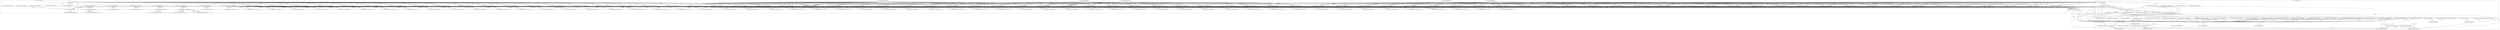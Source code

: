 digraph G {
	"10.1.80.1:35379#ServerID_OuterContainerID"->"1_fwatchdog#ServerID_667d78fb58-847xt"[ label="GET" ];
	"10.1.80.1:35378#ServerID_OuterContainerID"->"1_fwatchdog#ServerID_667d78fb58-847xt"[ label="GET" ];
	"1_fwatchdog#ServerID_667d78fb58-847xt"->"10.1.80.1:35379#ServerID_OuterContainerID"[ label="RESPONSE" ];
	"10.1.80.1:40660#ServerID_OuterContainerID"->"1_fwatchdog#ServerID_6dcbcc88d5-mp48t"[ label="GET" ];
	"1_fwatchdog#ServerID_6dcbcc88d5-mp48t"->"10.1.80.1:40660#ServerID_OuterContainerID"[ label="RESPONSE" ];
	"1_fwatchdog#ServerID_667d78fb58-847xt"->"10.1.80.1:35378#ServerID_OuterContainerID"[ label="RESPONSE" ];
	"10.1.80.1:40662#ServerID_OuterContainerID"->"1_fwatchdog#ServerID_6dcbcc88d5-mp48t"[ label="GET" ];
	"10.1.80.1:34238#ServerID_OuterContainerID"->"1_fwatchdog#ServerID_d68681b9e3dc"[ label="read" ];
	"10.1.80.1:34268#ServerID_OuterContainerID"->"1_fwatchdog#ServerID_8665dd9487-pdgrc"[ label="GET" ];
	"1_fwatchdog#ServerID_6dcbcc88d5-mp48t"->"10.1.80.1:40662#ServerID_OuterContainerID"[ label="RESPONSE" ];
	"10.1.80.1:34269#ServerID_OuterContainerID"->"1_fwatchdog#ServerID_8665dd9487-pdgrc"[ label="GET" ];
	"1_fwatchdog#ServerID_8665dd9487-pdgrc"->"10.1.80.1:34269#ServerID_OuterContainerID"[ label="RESPONSE" ];
	"1_fwatchdog#ServerID_8665dd9487-pdgrc"->"10.1.80.1:34268#ServerID_OuterContainerID"[ label="RESPONSE" ];
	"10.1.80.1:59809#ServerID_OuterContainerID"->"1_fwatchdog#ServerID_76c96688d7-9bscs"[ label="GET" ];
	"1_fwatchdog#ServerID_76c96688d7-9bscs"->"10.1.80.1:59809#ServerID_OuterContainerID"[ label="RESPONSE" ];
	"10.1.80.1:59808#ServerID_OuterContainerID"->"1_fwatchdog#ServerID_76c96688d7-9bscs"[ label="GET" ];
	"1_fwatchdog#ServerID_76c96688d7-9bscs"->"10.1.80.1:59808#ServerID_OuterContainerID"[ label="RESPONSE" ];
	"10.1.80.1:34240#ServerID_OuterContainerID"->"1_fwatchdog#ServerID_d68681b9e3dc"[ label="read" ];
	"10.1.80.1:35410#ServerID_OuterContainerID"->"1_fwatchdog#ServerID_667d78fb58-847xt"[ label="GET" ];
	"10.1.80.1:35408#ServerID_OuterContainerID"->"1_fwatchdog#ServerID_667d78fb58-847xt"[ label="GET" ];
	"1_fwatchdog#ServerID_667d78fb58-847xt"->"10.1.80.1:35408#ServerID_OuterContainerID"[ label="RESPONSE" ];
	"1_fwatchdog#ServerID_667d78fb58-847xt"->"10.1.80.1:35410#ServerID_OuterContainerID"[ label="RESPONSE" ];
	"10.1.80.1:40692#ServerID_OuterContainerID"->"1_fwatchdog#ServerID_6dcbcc88d5-mp48t"[ label="GET" ];
	"10.1.80.1:40690#ServerID_OuterContainerID"->"1_fwatchdog#ServerID_6dcbcc88d5-mp48t"[ label="GET" ];
	"1_fwatchdog#ServerID_6dcbcc88d5-mp48t"->"10.1.80.1:40692#ServerID_OuterContainerID"[ label="RESPONSE" ];
	"1_fwatchdog#ServerID_6dcbcc88d5-mp48t"->"10.1.80.1:40690#ServerID_OuterContainerID"[ label="RESPONSE" ];
	"10.1.80.1:34302#ServerID_OuterContainerID"->"1_fwatchdog#ServerID_8665dd9487-pdgrc"[ label="GET" ];
	"10.1.80.1:34300#ServerID_OuterContainerID"->"1_fwatchdog#ServerID_8665dd9487-pdgrc"[ label="GET" ];
	"1_fwatchdog#ServerID_8665dd9487-pdgrc"->"10.1.80.1:34302#ServerID_OuterContainerID"[ label="RESPONSE" ];
	"1_fwatchdog#ServerID_8665dd9487-pdgrc"->"10.1.80.1:34300#ServerID_OuterContainerID"[ label="RESPONSE" ];
	"1_fwatchdog#ServerID_d68681b9e3dc"->"10.1.80.1:34240#ServerID_OuterContainerID"[ label="write" ];
	"1_fwatchdog#ServerID_6dcbcc88d5-mp48t"->"gateway:8080#ServerID_OuterContainerID"[ label="POST" ];
	"10.1.80.183:34172#ServerID_OuterContainerID"->"1_fwatchdog#ServerID_6dcbcc88d5-mp48t"[ label="POST" ];
	"1_fwatchdog#ServerID_6dcbcc88d5-mp48t"->"10.1.80.183:8080#ServerID_OuterContainerID"[ label="POST" ];
	"10.1.80.183:46326#ServerID_OuterContainerID"->"1_fwatchdog#ServerID_667d78fb58-847xt"[ label="POST" ];
	"1_fwatchdog#ServerID_667d78fb58-847xt"->"10.1.80.183:46326#ServerID_OuterContainerID"[ label="RESPONSE" ];
	"10.1.80.183:8080#ServerID_OuterContainerID"->"1_fwatchdog#ServerID_6dcbcc88d5-mp48t"[ label="RESPONSE" ];
	"gateway:8080#ServerID_OuterContainerID"->"1_fwatchdog#ServerID_6dcbcc88d5-mp48t"[ label="RESPONSE" ];
	"1_fwatchdog#ServerID_6dcbcc88d5-mp48t"->"10.1.80.183:34172#ServerID_OuterContainerID"[ label="RESPONSE" ];
	"1_fwatchdog#ServerID_d68681b9e3dc"->"10.1.80.1:34238#ServerID_OuterContainerID"[ label="write" ];
	"10.1.80.183:34172#ServerID_OuterContainerID"->"1_fwatchdog#ServerID_6dcbcc88d5-mp48t"[ label="POST" ];
	"1_fwatchdog#ServerID_6dcbcc88d5-mp48t"->"10.1.80.183:8080#ServerID_OuterContainerID"[ label="POST" ];
	"1_fwatchdog#ServerID_6dcbcc88d5-mp48t"->"gateway:8080#ServerID_OuterContainerID"[ label="POST" ];
	"10.1.80.183:46326#ServerID_OuterContainerID"->"1_fwatchdog#ServerID_667d78fb58-847xt"[ label="POST" ];
	"1_fwatchdog#ServerID_667d78fb58-847xt"->"10.1.80.183:46326#ServerID_OuterContainerID"[ label="RESPONSE" ];
	"1_fwatchdog#ServerID_6dcbcc88d5-mp48t"->"gateway:8080#ServerID_OuterContainerID"[ label="POST" ];
	"10.1.80.183:8080#ServerID_OuterContainerID"->"1_fwatchdog#ServerID_6dcbcc88d5-mp48t"[ label="RESPONSE" ];
	"gateway:8080#ServerID_OuterContainerID"->"1_fwatchdog#ServerID_6dcbcc88d5-mp48t"[ label="RESPONSE" ];
	"10.1.80.183:34196#ServerID_OuterContainerID"->"1_fwatchdog#ServerID_6dcbcc88d5-mp48t"[ label="POST" ];
	"1_fwatchdog#ServerID_6dcbcc88d5-mp48t"->"10.1.80.183:34172#ServerID_OuterContainerID"[ label="RESPONSE" ];
	"10.1.80.1:59778#ServerID_OuterContainerID"->"1_fwatchdog#ServerID_bd3e51d82a9e"[ label="read" ];
	"1_fwatchdog#ServerID_6dcbcc88d5-mp48t"->"10.1.80.183:8080#ServerID_OuterContainerID"[ label="POST" ];
	"10.1.80.183:46326#ServerID_OuterContainerID"->"1_fwatchdog#ServerID_667d78fb58-847xt"[ label="POST" ];
	"1_fwatchdog#ServerID_667d78fb58-847xt"->"10.1.80.183:46326#ServerID_OuterContainerID"[ label="RESPONSE" ];
	"10.1.80.183:8080#ServerID_OuterContainerID"->"1_fwatchdog#ServerID_6dcbcc88d5-mp48t"[ label="RESPONSE" ];
	"gateway:8080#ServerID_OuterContainerID"->"1_fwatchdog#ServerID_6dcbcc88d5-mp48t"[ label="RESPONSE" ];
	"1_fwatchdog#ServerID_6dcbcc88d5-mp48t"->"10.1.80.183:34196#ServerID_OuterContainerID"[ label="RESPONSE" ];
	"10.1.80.1:59780#ServerID_OuterContainerID"->"1_fwatchdog#ServerID_bd3e51d82a9e"[ label="read" ];
	"10.1.80.183:34196#ServerID_OuterContainerID"->"1_fwatchdog#ServerID_6dcbcc88d5-mp48t"[ label="POST" ];
	"1_fwatchdog#ServerID_6dcbcc88d5-mp48t"->"gateway:8080#ServerID_OuterContainerID"[ label="POST" ];
	"1_fwatchdog#ServerID_6dcbcc88d5-mp48t"->"10.1.80.183:8080#ServerID_OuterContainerID"[ label="POST" ];
	"10.1.80.183:46326#ServerID_OuterContainerID"->"1_fwatchdog#ServerID_667d78fb58-847xt"[ label="POST" ];
	"1_fwatchdog#ServerID_667d78fb58-847xt"->"10.1.80.183:46326#ServerID_OuterContainerID"[ label="RESPONSE" ];
	"10.1.80.183:8080#ServerID_OuterContainerID"->"1_fwatchdog#ServerID_6dcbcc88d5-mp48t"[ label="RESPONSE" ];
	"gateway:8080#ServerID_OuterContainerID"->"1_fwatchdog#ServerID_6dcbcc88d5-mp48t"[ label="RESPONSE" ];
	"1_fwatchdog#ServerID_bd3e51d82a9e"->"10.1.80.1:59780#ServerID_OuterContainerID"[ label="write" ];
	"1_fwatchdog#ServerID_bd3e51d82a9e"->"10.1.80.1:59778#ServerID_OuterContainerID"[ label="write" ];
	"10.1.80.1:35378#ServerID_OuterContainerID"->"1_fwatchdog#ServerID_1f4f60deee3d"[ label="read" ];
	"10.1.80.1:35379#ServerID_OuterContainerID"->"1_fwatchdog#ServerID_1f4f60deee3d"[ label="read" ];
	"1_fwatchdog#ServerID_1f4f60deee3d"->"10.1.80.1:35379#ServerID_OuterContainerID"[ label="write" ];
	"1_fwatchdog#ServerID_1f4f60deee3d"->"10.1.80.1:35378#ServerID_OuterContainerID"[ label="write" ];
	"10.1.80.1:40660#ServerID_OuterContainerID"->"1_fwatchdog#ServerID_e47e2b15aff4"[ label="read" ];
	"10.1.80.1:40662#ServerID_OuterContainerID"->"1_fwatchdog#ServerID_e47e2b15aff4"[ label="read" ];
	"1_fwatchdog#ServerID_e47e2b15aff4"->"10.1.80.1:40660#ServerID_OuterContainerID"[ label="write" ];
	"1_fwatchdog#ServerID_e47e2b15aff4"->"10.1.80.1:40662#ServerID_OuterContainerID"[ label="write" ];
	"10.1.80.1:34269#ServerID_OuterContainerID"->"1_fwatchdog#ServerID_d68681b9e3dc"[ label="read" ];
	"10.1.80.1:34268#ServerID_OuterContainerID"->"1_fwatchdog#ServerID_d68681b9e3dc"[ label="read" ];
	"1_fwatchdog#ServerID_d68681b9e3dc"->"10.1.80.1:34268#ServerID_OuterContainerID"[ label="write" ];
	"1_fwatchdog#ServerID_d68681b9e3dc"->"10.1.80.1:34269#ServerID_OuterContainerID"[ label="write" ];
	"10.1.80.1:59809#ServerID_OuterContainerID"->"1_fwatchdog#ServerID_bd3e51d82a9e"[ label="read" ];
	"1_fwatchdog#ServerID_bd3e51d82a9e"->"10.1.80.1:59809#ServerID_OuterContainerID"[ label="write" ];
	"10.1.80.1:59808#ServerID_OuterContainerID"->"1_fwatchdog#ServerID_bd3e51d82a9e"[ label="read" ];
	"1_fwatchdog#ServerID_bd3e51d82a9e"->"10.1.80.1:59808#ServerID_OuterContainerID"[ label="write" ];
	"10.1.80.1:35408#ServerID_OuterContainerID"->"1_fwatchdog#ServerID_1f4f60deee3d"[ label="read" ];
	"1_fwatchdog#ServerID_6dcbcc88d5-mp48t"->"10.1.80.183:34196#ServerID_OuterContainerID"[ label="RESPONSE" ];
	"10.1.80.183:34196#ServerID_OuterContainerID"->"1_fwatchdog#ServerID_6dcbcc88d5-mp48t"[ label="POST" ];
	"1_fwatchdog#ServerID_6dcbcc88d5-mp48t"->"gateway:8080#ServerID_OuterContainerID"[ label="POST" ];
	"10.1.80.183:46326#ServerID_OuterContainerID"->"1_fwatchdog#ServerID_667d78fb58-847xt"[ label="POST" ];
	"1_fwatchdog#ServerID_6dcbcc88d5-mp48t"->"10.1.80.183:8080#ServerID_OuterContainerID"[ label="POST" ];
	"1_fwatchdog#ServerID_667d78fb58-847xt"->"10.1.80.183:46326#ServerID_OuterContainerID"[ label="RESPONSE" ];
	"10.1.80.183:8080#ServerID_OuterContainerID"->"1_fwatchdog#ServerID_6dcbcc88d5-mp48t"[ label="RESPONSE" ];
	"gateway:8080#ServerID_OuterContainerID"->"1_fwatchdog#ServerID_6dcbcc88d5-mp48t"[ label="RESPONSE" ];
	"1_fwatchdog#ServerID_6dcbcc88d5-mp48t"->"10.1.80.183:34196#ServerID_OuterContainerID"[ label="RESPONSE" ];
	"10.1.80.183:34196#ServerID_OuterContainerID"->"1_fwatchdog#ServerID_6dcbcc88d5-mp48t"[ label="POST" ];
	"1_fwatchdog#ServerID_6dcbcc88d5-mp48t"->"gateway:8080#ServerID_OuterContainerID"[ label="POST" ];
	"1_fwatchdog#ServerID_6dcbcc88d5-mp48t"->"10.1.80.183:8080#ServerID_OuterContainerID"[ label="POST" ];
	"10.1.80.183:46326#ServerID_OuterContainerID"->"1_fwatchdog#ServerID_667d78fb58-847xt"[ label="POST" ];
	"1_fwatchdog#ServerID_667d78fb58-847xt"->"10.1.80.183:46326#ServerID_OuterContainerID"[ label="RESPONSE" ];
	"10.1.80.183:8080#ServerID_OuterContainerID"->"1_fwatchdog#ServerID_6dcbcc88d5-mp48t"[ label="RESPONSE" ];
	"gateway:8080#ServerID_OuterContainerID"->"1_fwatchdog#ServerID_6dcbcc88d5-mp48t"[ label="RESPONSE" ];
	"1_fwatchdog#ServerID_6dcbcc88d5-mp48t"->"10.1.80.183:34196#ServerID_OuterContainerID"[ label="RESPONSE" ];
	"10.1.80.183:34196#ServerID_OuterContainerID"->"1_fwatchdog#ServerID_6dcbcc88d5-mp48t"[ label="POST" ];
	"1_fwatchdog#ServerID_6dcbcc88d5-mp48t"->"gateway:8080#ServerID_OuterContainerID"[ label="POST" ];
	"1_fwatchdog#ServerID_6dcbcc88d5-mp48t"->"10.1.80.183:8080#ServerID_OuterContainerID"[ label="POST" ];
	"10.1.80.183:46326#ServerID_OuterContainerID"->"1_fwatchdog#ServerID_667d78fb58-847xt"[ label="POST" ];
	"1_fwatchdog#ServerID_667d78fb58-847xt"->"10.1.80.183:46326#ServerID_OuterContainerID"[ label="RESPONSE" ];
	"10.1.80.183:8080#ServerID_OuterContainerID"->"1_fwatchdog#ServerID_6dcbcc88d5-mp48t"[ label="RESPONSE" ];
	"gateway:8080#ServerID_OuterContainerID"->"1_fwatchdog#ServerID_6dcbcc88d5-mp48t"[ label="RESPONSE" ];
	"1_fwatchdog#ServerID_6dcbcc88d5-mp48t"->"10.1.80.183:34196#ServerID_OuterContainerID"[ label="RESPONSE" ];
	"10.1.80.183:34196#ServerID_OuterContainerID"->"1_fwatchdog#ServerID_6dcbcc88d5-mp48t"[ label="POST" ];
	"1_fwatchdog#ServerID_6dcbcc88d5-mp48t"->"gateway:8080#ServerID_OuterContainerID"[ label="POST" ];
	"1_fwatchdog#ServerID_6dcbcc88d5-mp48t"->"10.1.80.183:8080#ServerID_OuterContainerID"[ label="POST" ];
	"10.1.80.183:46326#ServerID_OuterContainerID"->"1_fwatchdog#ServerID_667d78fb58-847xt"[ label="POST" ];
	"1_fwatchdog#ServerID_667d78fb58-847xt"->"10.1.80.183:46326#ServerID_OuterContainerID"[ label="RESPONSE" ];
	"10.1.80.183:8080#ServerID_OuterContainerID"->"1_fwatchdog#ServerID_6dcbcc88d5-mp48t"[ label="RESPONSE" ];
	"gateway:8080#ServerID_OuterContainerID"->"1_fwatchdog#ServerID_6dcbcc88d5-mp48t"[ label="RESPONSE" ];
	"1_fwatchdog#ServerID_6dcbcc88d5-mp48t"->"10.1.80.183:34196#ServerID_OuterContainerID"[ label="RESPONSE" ];
	"10.1.80.1:59918#ServerID_OuterContainerID"->"1_fwatchdog#ServerID_76c96688d7-9bscs"[ label="GET" ];
	"10.1.80.1:59916#ServerID_OuterContainerID"->"1_fwatchdog#ServerID_76c96688d7-9bscs"[ label="GET" ];
	"1_fwatchdog#ServerID_76c96688d7-9bscs"->"10.1.80.1:59916#ServerID_OuterContainerID"[ label="RESPONSE" ];
	"1_fwatchdog#ServerID_76c96688d7-9bscs"->"10.1.80.1:59918#ServerID_OuterContainerID"[ label="RESPONSE" ];
	"10.1.80.183:34196#ServerID_OuterContainerID"->"1_fwatchdog#ServerID_6dcbcc88d5-mp48t"[ label="POST" ];
	"1_fwatchdog#ServerID_6dcbcc88d5-mp48t"->"gateway:8080#ServerID_OuterContainerID"[ label="POST" ];
	"1_fwatchdog#ServerID_6dcbcc88d5-mp48t"->"10.1.80.183:8080#ServerID_OuterContainerID"[ label="POST" ];
	"10.1.80.183:46326#ServerID_OuterContainerID"->"1_fwatchdog#ServerID_667d78fb58-847xt"[ label="POST" ];
	"1_fwatchdog#ServerID_667d78fb58-847xt"->"10.1.80.183:46326#ServerID_OuterContainerID"[ label="RESPONSE" ];
	"10.1.80.183:8080#ServerID_OuterContainerID"->"1_fwatchdog#ServerID_6dcbcc88d5-mp48t"[ label="RESPONSE" ];
	"gateway:8080#ServerID_OuterContainerID"->"1_fwatchdog#ServerID_6dcbcc88d5-mp48t"[ label="RESPONSE" ];
	"1_fwatchdog#ServerID_6dcbcc88d5-mp48t"->"10.1.80.183:34196#ServerID_OuterContainerID"[ label="RESPONSE" ];
	"10.1.80.183:34196#ServerID_OuterContainerID"->"1_fwatchdog#ServerID_6dcbcc88d5-mp48t"[ label="POST" ];
	"1_fwatchdog#ServerID_6dcbcc88d5-mp48t"->"gateway:8080#ServerID_OuterContainerID"[ label="POST" ];
	"1_fwatchdog#ServerID_6dcbcc88d5-mp48t"->"10.1.80.183:8080#ServerID_OuterContainerID"[ label="POST" ];
	"10.1.80.183:46326#ServerID_OuterContainerID"->"1_fwatchdog#ServerID_667d78fb58-847xt"[ label="POST" ];
	"1_fwatchdog#ServerID_667d78fb58-847xt"->"10.1.80.183:46326#ServerID_OuterContainerID"[ label="RESPONSE" ];
	"10.1.80.183:8080#ServerID_OuterContainerID"->"1_fwatchdog#ServerID_6dcbcc88d5-mp48t"[ label="RESPONSE" ];
	"gateway:8080#ServerID_OuterContainerID"->"1_fwatchdog#ServerID_6dcbcc88d5-mp48t"[ label="RESPONSE" ];
	"1_fwatchdog#ServerID_6dcbcc88d5-mp48t"->"10.1.80.183:34196#ServerID_OuterContainerID"[ label="RESPONSE" ];
	"10.1.80.183:34196#ServerID_OuterContainerID"->"1_fwatchdog#ServerID_6dcbcc88d5-mp48t"[ label="POST" ];
	"1_fwatchdog#ServerID_6dcbcc88d5-mp48t"->"gateway:8080#ServerID_OuterContainerID"[ label="POST" ];
	"1_fwatchdog#ServerID_6dcbcc88d5-mp48t"->"10.1.80.183:8080#ServerID_OuterContainerID"[ label="POST" ];
	"10.1.80.183:46326#ServerID_OuterContainerID"->"1_fwatchdog#ServerID_667d78fb58-847xt"[ label="POST" ];
	"1_fwatchdog#ServerID_667d78fb58-847xt"->"10.1.80.183:46326#ServerID_OuterContainerID"[ label="RESPONSE" ];
	"10.1.80.183:8080#ServerID_OuterContainerID"->"1_fwatchdog#ServerID_6dcbcc88d5-mp48t"[ label="RESPONSE" ];
	"gateway:8080#ServerID_OuterContainerID"->"1_fwatchdog#ServerID_6dcbcc88d5-mp48t"[ label="RESPONSE" ];
	"1_fwatchdog#ServerID_6dcbcc88d5-mp48t"->"10.1.80.183:34196#ServerID_OuterContainerID"[ label="RESPONSE" ];
	"10.1.80.183:34196#ServerID_OuterContainerID"->"1_fwatchdog#ServerID_6dcbcc88d5-mp48t"[ label="POST" ];
	"10.1.80.183:34280#ServerID_OuterContainerID"->"1_fwatchdog#ServerID_6dcbcc88d5-mp48t"[ label="POST" ];
	"1_fwatchdog#ServerID_6dcbcc88d5-mp48t"->"gateway:8080#ServerID_OuterContainerID"[ label="POST" ];
	"1_fwatchdog#ServerID_6dcbcc88d5-mp48t"->"10.1.80.183:8080#ServerID_OuterContainerID"[ label="POST" ];
	"10.1.80.183:46326#ServerID_OuterContainerID"->"1_fwatchdog#ServerID_667d78fb58-847xt"[ label="POST" ];
	"10.1.80.183:34290#ServerID_OuterContainerID"->"1_fwatchdog#ServerID_6dcbcc88d5-mp48t"[ label="POST" ];
	"10.1.80.183:8080#ServerID_OuterContainerID"->"1_fwatchdog#ServerID_6dcbcc88d5-mp48t"[ label="RESPONSE" ];
	"1_fwatchdog#ServerID_667d78fb58-847xt"->"10.1.80.183:46326#ServerID_OuterContainerID"[ label="RESPONSE" ];
	"gateway:8080#ServerID_OuterContainerID"->"1_fwatchdog#ServerID_6dcbcc88d5-mp48t"[ label="RESPONSE" ];
	"10.1.80.183:34296#ServerID_OuterContainerID"->"1_fwatchdog#ServerID_6dcbcc88d5-mp48t"[ label="POST" ];
	"1_fwatchdog#ServerID_6dcbcc88d5-mp48t"->"10.1.80.183:34196#ServerID_OuterContainerID"[ label="RESPONSE" ];
	"1_fwatchdog#ServerID_6dcbcc88d5-mp48t"->"gateway:8080#ServerID_OuterContainerID"[ label="POST" ];
	"1_fwatchdog#ServerID_6dcbcc88d5-mp48t"->"10.1.80.183:8080#ServerID_OuterContainerID"[ label="POST" ];
	"10.1.80.183:46326#ServerID_OuterContainerID"->"1_fwatchdog#ServerID_667d78fb58-847xt"[ label="POST" ];
	"10.1.80.183:34196#ServerID_OuterContainerID"->"1_fwatchdog#ServerID_6dcbcc88d5-mp48t"[ label="POST" ];
	"1_fwatchdog#ServerID_667d78fb58-847xt"->"10.1.80.183:46326#ServerID_OuterContainerID"[ label="RESPONSE" ];
	"10.1.80.183:8080#ServerID_OuterContainerID"->"1_fwatchdog#ServerID_6dcbcc88d5-mp48t"[ label="RESPONSE" ];
	"gateway:8080#ServerID_OuterContainerID"->"1_fwatchdog#ServerID_6dcbcc88d5-mp48t"[ label="RESPONSE" ];
	"10.1.80.183:34314#ServerID_OuterContainerID"->"1_fwatchdog#ServerID_6dcbcc88d5-mp48t"[ label="POST" ];
	"10.1.80.183:34326#ServerID_OuterContainerID"->"1_fwatchdog#ServerID_6dcbcc88d5-mp48t"[ label="POST" ];
	"10.1.80.183:34338#ServerID_OuterContainerID"->"1_fwatchdog#ServerID_6dcbcc88d5-mp48t"[ label="POST" ];
	"1_fwatchdog#ServerID_6dcbcc88d5-mp48t"->"10.1.80.183:34280#ServerID_OuterContainerID"[ label="RESPONSE" ];
	"1_fwatchdog#ServerID_6dcbcc88d5-mp48t"->"gateway:8080#ServerID_OuterContainerID"[ label="POST" ];
	"1_fwatchdog#ServerID_6dcbcc88d5-mp48t"->"10.1.80.183:8080#ServerID_OuterContainerID"[ label="POST" ];
	"10.1.80.183:46326#ServerID_OuterContainerID"->"1_fwatchdog#ServerID_667d78fb58-847xt"[ label="POST" ];
	"1_fwatchdog#ServerID_6dcbcc88d5-mp48t"->"gateway:8080#ServerID_OuterContainerID"[ label="POST" ];
	"1_fwatchdog#ServerID_6dcbcc88d5-mp48t"->"10.1.80.183:8080#ServerID_OuterContainerID"[ label="POST" ];
	"1_fwatchdog#ServerID_6dcbcc88d5-mp48t"->"gateway:8080#ServerID_OuterContainerID"[ label="POST" ];
	"1_fwatchdog#ServerID_6dcbcc88d5-mp48t"->"10.1.80.183:8080#ServerID_OuterContainerID"[ label="POST" ];
	"10.1.80.183:46498#ServerID_OuterContainerID"->"1_fwatchdog#ServerID_667d78fb58-847xt"[ label="POST" ];
	"10.1.80.183:34280#ServerID_OuterContainerID"->"1_fwatchdog#ServerID_6dcbcc88d5-mp48t"[ label="POST" ];
	"10.1.80.183:46510#ServerID_OuterContainerID"->"1_fwatchdog#ServerID_667d78fb58-847xt"[ label="POST" ];
	"1_fwatchdog#ServerID_667d78fb58-847xt"->"10.1.80.183:46326#ServerID_OuterContainerID"[ label="RESPONSE" ];
	"1_fwatchdog#ServerID_667d78fb58-847xt"->"10.1.80.183:46498#ServerID_OuterContainerID"[ label="RESPONSE" ];
	"10.1.80.183:8080#ServerID_OuterContainerID"->"1_fwatchdog#ServerID_6dcbcc88d5-mp48t"[ label="RESPONSE" ];
	"gateway:8080#ServerID_OuterContainerID"->"1_fwatchdog#ServerID_6dcbcc88d5-mp48t"[ label="RESPONSE" ];
	"1_fwatchdog#ServerID_1f4f60deee3d"->"10.1.80.1:35408#ServerID_OuterContainerID"[ label="write" ];
	"10.1.80.1:35410#ServerID_OuterContainerID"->"1_fwatchdog#ServerID_1f4f60deee3d"[ label="read" ];
	"10.1.80.183:8080#ServerID_OuterContainerID"->"1_fwatchdog#ServerID_6dcbcc88d5-mp48t"[ label="RESPONSE" ];
	"gateway:8080#ServerID_OuterContainerID"->"1_fwatchdog#ServerID_6dcbcc88d5-mp48t"[ label="RESPONSE" ];
	"1_fwatchdog#ServerID_667d78fb58-847xt"->"10.1.80.183:46510#ServerID_OuterContainerID"[ label="RESPONSE" ];
	"1_fwatchdog#ServerID_6dcbcc88d5-mp48t"->"10.1.80.183:34296#ServerID_OuterContainerID"[ label="RESPONSE" ];
	"1_fwatchdog#ServerID_1f4f60deee3d"->"10.1.80.1:35410#ServerID_OuterContainerID"[ label="write" ];
	"1_fwatchdog#ServerID_6dcbcc88d5-mp48t"->"10.1.80.183:34290#ServerID_OuterContainerID"[ label="RESPONSE" ];
	"10.1.80.183:8080#ServerID_OuterContainerID"->"1_fwatchdog#ServerID_6dcbcc88d5-mp48t"[ label="RESPONSE" ];
	"gateway:8080#ServerID_OuterContainerID"->"1_fwatchdog#ServerID_6dcbcc88d5-mp48t"[ label="RESPONSE" ];
	"10.1.80.183:34290#ServerID_OuterContainerID"->"1_fwatchdog#ServerID_6dcbcc88d5-mp48t"[ label="POST" ];
	"1_fwatchdog#ServerID_6dcbcc88d5-mp48t"->"10.1.80.183:34196#ServerID_OuterContainerID"[ label="RESPONSE" ];
	"10.1.80.1:40690#ServerID_OuterContainerID"->"1_fwatchdog#ServerID_e47e2b15aff4"[ label="read" ];
	"1_fwatchdog#ServerID_6dcbcc88d5-mp48t"->"gateway:8080#ServerID_OuterContainerID"[ label="POST" ];
	"1_fwatchdog#ServerID_6dcbcc88d5-mp48t"->"10.1.80.183:8080#ServerID_OuterContainerID"[ label="POST" ];
	"10.1.80.183:46510#ServerID_OuterContainerID"->"1_fwatchdog#ServerID_667d78fb58-847xt"[ label="POST" ];
	"1_fwatchdog#ServerID_6dcbcc88d5-mp48t"->"gateway:8080#ServerID_OuterContainerID"[ label="POST" ];
	"1_fwatchdog#ServerID_6dcbcc88d5-mp48t"->"10.1.80.183:8080#ServerID_OuterContainerID"[ label="POST" ];
	"10.1.80.183:46498#ServerID_OuterContainerID"->"1_fwatchdog#ServerID_667d78fb58-847xt"[ label="POST" ];
	"10.1.80.183:34196#ServerID_OuterContainerID"->"1_fwatchdog#ServerID_6dcbcc88d5-mp48t"[ label="POST" ];
	"1_fwatchdog#ServerID_6dcbcc88d5-mp48t"->"gateway:8080#ServerID_OuterContainerID"[ label="POST" ];
	"1_fwatchdog#ServerID_6dcbcc88d5-mp48t"->"10.1.80.183:8080#ServerID_OuterContainerID"[ label="POST" ];
	"10.1.80.183:46326#ServerID_OuterContainerID"->"1_fwatchdog#ServerID_667d78fb58-847xt"[ label="POST" ];
	"1_fwatchdog#ServerID_6dcbcc88d5-mp48t"->"gateway:8080#ServerID_OuterContainerID"[ label="POST" ];
	"1_fwatchdog#ServerID_6dcbcc88d5-mp48t"->"10.1.80.183:8080#ServerID_OuterContainerID"[ label="POST" ];
	"10.1.80.1:40692#ServerID_OuterContainerID"->"1_fwatchdog#ServerID_e47e2b15aff4"[ label="read" ];
	"10.1.80.183:46542#ServerID_OuterContainerID"->"1_fwatchdog#ServerID_667d78fb58-847xt"[ label="POST" ];
	"1_fwatchdog#ServerID_6dcbcc88d5-mp48t"->"gateway:8080#ServerID_OuterContainerID"[ label="POST" ];
	"1_fwatchdog#ServerID_6dcbcc88d5-mp48t"->"10.1.80.183:8080#ServerID_OuterContainerID"[ label="POST" ];
	"1_fwatchdog#ServerID_667d78fb58-847xt"->"10.1.80.183:46510#ServerID_OuterContainerID"[ label="RESPONSE" ];
	"10.1.80.183:46550#ServerID_OuterContainerID"->"1_fwatchdog#ServerID_667d78fb58-847xt"[ label="POST" ];
	"10.1.80.183:8080#ServerID_OuterContainerID"->"1_fwatchdog#ServerID_6dcbcc88d5-mp48t"[ label="RESPONSE" ];
	"gateway:8080#ServerID_OuterContainerID"->"1_fwatchdog#ServerID_6dcbcc88d5-mp48t"[ label="RESPONSE" ];
	"10.1.80.183:34296#ServerID_OuterContainerID"->"1_fwatchdog#ServerID_6dcbcc88d5-mp48t"[ label="POST" ];
	"1_fwatchdog#ServerID_6dcbcc88d5-mp48t"->"10.1.80.183:34314#ServerID_OuterContainerID"[ label="RESPONSE" ];
	"1_fwatchdog#ServerID_6dcbcc88d5-mp48t"->"gateway:8080#ServerID_OuterContainerID"[ label="POST" ];
	"1_fwatchdog#ServerID_6dcbcc88d5-mp48t"->"10.1.80.183:8080#ServerID_OuterContainerID"[ label="POST" ];
	"10.1.80.183:34314#ServerID_OuterContainerID"->"1_fwatchdog#ServerID_6dcbcc88d5-mp48t"[ label="POST" ];
	"10.1.80.183:46510#ServerID_OuterContainerID"->"1_fwatchdog#ServerID_667d78fb58-847xt"[ label="POST" ];
	"1_fwatchdog#ServerID_667d78fb58-847xt"->"10.1.80.183:46326#ServerID_OuterContainerID"[ label="RESPONSE" ];
	"10.1.80.183:8080#ServerID_OuterContainerID"->"1_fwatchdog#ServerID_6dcbcc88d5-mp48t"[ label="RESPONSE" ];
	"gateway:8080#ServerID_OuterContainerID"->"1_fwatchdog#ServerID_6dcbcc88d5-mp48t"[ label="RESPONSE" ];
	"1_fwatchdog#ServerID_6dcbcc88d5-mp48t"->"gateway:8080#ServerID_OuterContainerID"[ label="POST" ];
	"1_fwatchdog#ServerID_6dcbcc88d5-mp48t"->"10.1.80.183:8080#ServerID_OuterContainerID"[ label="POST" ];
	"1_fwatchdog#ServerID_6dcbcc88d5-mp48t"->"10.1.80.183:34280#ServerID_OuterContainerID"[ label="RESPONSE" ];
	"10.1.80.183:46326#ServerID_OuterContainerID"->"1_fwatchdog#ServerID_667d78fb58-847xt"[ label="POST" ];
	"1_fwatchdog#ServerID_e47e2b15aff4"->"10.1.80.1:40692#ServerID_OuterContainerID"[ label="write" ];
	"1_fwatchdog#ServerID_e47e2b15aff4"->"10.1.80.1:40690#ServerID_OuterContainerID"[ label="write" ];
	"1_fwatchdog#ServerID_6dcbcc88d5-mp48t"->"gateway:8080#ServerID_OuterContainerID"[ label="POST" ];
	"1_fwatchdog#ServerID_6dcbcc88d5-mp48t"->"10.1.80.183:8080#ServerID_OuterContainerID"[ label="POST" ];
	"10.1.80.1:34300#ServerID_OuterContainerID"->"1_fwatchdog#ServerID_d68681b9e3dc"[ label="read" ];
	"10.1.80.183:46576#ServerID_OuterContainerID"->"1_fwatchdog#ServerID_667d78fb58-847xt"[ label="POST" ];
	"1_fwatchdog#ServerID_667d78fb58-847xt"->"10.1.80.183:46510#ServerID_OuterContainerID"[ label="RESPONSE" ];
	"10.1.80.183:8080#ServerID_OuterContainerID"->"1_fwatchdog#ServerID_6dcbcc88d5-mp48t"[ label="RESPONSE" ];
	"gateway:8080#ServerID_OuterContainerID"->"1_fwatchdog#ServerID_6dcbcc88d5-mp48t"[ label="RESPONSE" ];
	"10.1.80.183:34280#ServerID_OuterContainerID"->"1_fwatchdog#ServerID_6dcbcc88d5-mp48t"[ label="POST" ];
	"1_fwatchdog#ServerID_667d78fb58-847xt"->"10.1.80.183:46550#ServerID_OuterContainerID"[ label="RESPONSE" ];
	"10.1.80.183:8080#ServerID_OuterContainerID"->"1_fwatchdog#ServerID_6dcbcc88d5-mp48t"[ label="RESPONSE" ];
	"gateway:8080#ServerID_OuterContainerID"->"1_fwatchdog#ServerID_6dcbcc88d5-mp48t"[ label="RESPONSE" ];
	"1_fwatchdog#ServerID_6dcbcc88d5-mp48t"->"10.1.80.183:34196#ServerID_OuterContainerID"[ label="RESPONSE" ];
	"1_fwatchdog#ServerID_667d78fb58-847xt"->"10.1.80.183:46542#ServerID_OuterContainerID"[ label="RESPONSE" ];
	"10.1.80.183:8080#ServerID_OuterContainerID"->"1_fwatchdog#ServerID_6dcbcc88d5-mp48t"[ label="RESPONSE" ];
	"gateway:8080#ServerID_OuterContainerID"->"1_fwatchdog#ServerID_6dcbcc88d5-mp48t"[ label="RESPONSE" ];
	"1_fwatchdog#ServerID_667d78fb58-847xt"->"10.1.80.183:46326#ServerID_OuterContainerID"[ label="RESPONSE" ];
	"10.1.80.183:8080#ServerID_OuterContainerID"->"1_fwatchdog#ServerID_6dcbcc88d5-mp48t"[ label="RESPONSE" ];
	"10.1.80.1:34302#ServerID_OuterContainerID"->"1_fwatchdog#ServerID_d68681b9e3dc"[ label="read" ];
	"gateway:8080#ServerID_OuterContainerID"->"1_fwatchdog#ServerID_6dcbcc88d5-mp48t"[ label="RESPONSE" ];
	"1_fwatchdog#ServerID_6dcbcc88d5-mp48t"->"10.1.80.183:34290#ServerID_OuterContainerID"[ label="RESPONSE" ];
	"10.1.80.183:34290#ServerID_OuterContainerID"->"1_fwatchdog#ServerID_6dcbcc88d5-mp48t"[ label="POST" ];
	"1_fwatchdog#ServerID_667d78fb58-847xt"->"10.1.80.183:46576#ServerID_OuterContainerID"[ label="RESPONSE" ];
	"10.1.80.183:8080#ServerID_OuterContainerID"->"1_fwatchdog#ServerID_6dcbcc88d5-mp48t"[ label="RESPONSE" ];
	"gateway:8080#ServerID_OuterContainerID"->"1_fwatchdog#ServerID_6dcbcc88d5-mp48t"[ label="RESPONSE" ];
	"1_fwatchdog#ServerID_6dcbcc88d5-mp48t"->"10.1.80.183:34326#ServerID_OuterContainerID"[ label="RESPONSE" ];
	"1_fwatchdog#ServerID_6dcbcc88d5-mp48t"->"10.1.80.183:34296#ServerID_OuterContainerID"[ label="RESPONSE" ];
	"1_fwatchdog#ServerID_6dcbcc88d5-mp48t"->"gateway:8080#ServerID_OuterContainerID"[ label="POST" ];
	"1_fwatchdog#ServerID_6dcbcc88d5-mp48t"->"10.1.80.183:8080#ServerID_OuterContainerID"[ label="POST" ];
	"10.1.80.183:46576#ServerID_OuterContainerID"->"1_fwatchdog#ServerID_667d78fb58-847xt"[ label="POST" ];
	"1_fwatchdog#ServerID_667d78fb58-847xt"->"10.1.80.183:46576#ServerID_OuterContainerID"[ label="RESPONSE" ];
	"10.1.80.183:8080#ServerID_OuterContainerID"->"1_fwatchdog#ServerID_6dcbcc88d5-mp48t"[ label="RESPONSE" ];
	"gateway:8080#ServerID_OuterContainerID"->"1_fwatchdog#ServerID_6dcbcc88d5-mp48t"[ label="RESPONSE" ];
	"1_fwatchdog#ServerID_6dcbcc88d5-mp48t"->"10.1.80.183:34314#ServerID_OuterContainerID"[ label="RESPONSE" ];
	"10.1.80.183:34314#ServerID_OuterContainerID"->"1_fwatchdog#ServerID_6dcbcc88d5-mp48t"[ label="POST" ];
	"1_fwatchdog#ServerID_6dcbcc88d5-mp48t"->"10.1.80.183:34280#ServerID_OuterContainerID"[ label="RESPONSE" ];
	"10.1.80.183:34280#ServerID_OuterContainerID"->"1_fwatchdog#ServerID_6dcbcc88d5-mp48t"[ label="POST" ];
	"1_fwatchdog#ServerID_6dcbcc88d5-mp48t"->"gateway:8080#ServerID_OuterContainerID"[ label="POST" ];
	"1_fwatchdog#ServerID_6dcbcc88d5-mp48t"->"10.1.80.183:8080#ServerID_OuterContainerID"[ label="POST" ];
	"1_fwatchdog#ServerID_d68681b9e3dc"->"10.1.80.1:34302#ServerID_OuterContainerID"[ label="write" ];
	"10.1.80.183:46576#ServerID_OuterContainerID"->"1_fwatchdog#ServerID_667d78fb58-847xt"[ label="POST" ];
	"1_fwatchdog#ServerID_667d78fb58-847xt"->"10.1.80.183:46576#ServerID_OuterContainerID"[ label="RESPONSE" ];
	"10.1.80.183:8080#ServerID_OuterContainerID"->"1_fwatchdog#ServerID_6dcbcc88d5-mp48t"[ label="RESPONSE" ];
	"gateway:8080#ServerID_OuterContainerID"->"1_fwatchdog#ServerID_6dcbcc88d5-mp48t"[ label="RESPONSE" ];
	"1_fwatchdog#ServerID_6dcbcc88d5-mp48t"->"10.1.80.183:34290#ServerID_OuterContainerID"[ label="RESPONSE" ];
	"1_fwatchdog#ServerID_d68681b9e3dc"->"10.1.80.1:34300#ServerID_OuterContainerID"[ label="write" ];
	"1_fwatchdog#ServerID_6dcbcc88d5-mp48t"->"gateway:8080#ServerID_OuterContainerID"[ label="POST" ];
	"1_fwatchdog#ServerID_6dcbcc88d5-mp48t"->"10.1.80.183:8080#ServerID_OuterContainerID"[ label="POST" ];
	"1_fwatchdog#ServerID_6dcbcc88d5-mp48t"->"gateway:8080#ServerID_OuterContainerID"[ label="POST" ];
	"1_fwatchdog#ServerID_6dcbcc88d5-mp48t"->"10.1.80.183:8080#ServerID_OuterContainerID"[ label="POST" ];
	"10.1.80.183:46576#ServerID_OuterContainerID"->"1_fwatchdog#ServerID_667d78fb58-847xt"[ label="POST" ];
	"1_fwatchdog#ServerID_e47e2b15aff4"->"pipe:[77302195]#ServerID_e47e2b15aff4"[ label="write" ];
	"10.1.80.183:34172#ServerID_OuterContainerID"->"1_fwatchdog#ServerID_e47e2b15aff4"[ label="read" ];
	"1_fwatchdog#ServerID_e47e2b15aff4"->"localhost:3000#ServerID_e47e2b15aff4"[ label="connect" ];
	"localhost:3000#ServerID_e47e2b15aff4"->"1_fwatchdog#ServerID_e47e2b15aff4"[ label="read" ];
	"10.1.80.183:46326#ServerID_OuterContainerID"->"1_fwatchdog#ServerID_667d78fb58-847xt"[ label="POST" ];
	"10.1.80.183:34290#ServerID_OuterContainerID"->"1_fwatchdog#ServerID_6dcbcc88d5-mp48t"[ label="POST" ];
	"1_fwatchdog#ServerID_667d78fb58-847xt"->"10.1.80.183:46326#ServerID_OuterContainerID"[ label="RESPONSE" ];
	"10.1.80.183:8080#ServerID_OuterContainerID"->"1_fwatchdog#ServerID_6dcbcc88d5-mp48t"[ label="RESPONSE" ];
	"gateway:8080#ServerID_OuterContainerID"->"1_fwatchdog#ServerID_6dcbcc88d5-mp48t"[ label="RESPONSE" ];
	"1_fwatchdog#ServerID_667d78fb58-847xt"->"10.1.80.183:46576#ServerID_OuterContainerID"[ label="RESPONSE" ];
	"10.1.80.183:8080#ServerID_OuterContainerID"->"1_fwatchdog#ServerID_6dcbcc88d5-mp48t"[ label="RESPONSE" ];
	"gateway:8080#ServerID_OuterContainerID"->"1_fwatchdog#ServerID_6dcbcc88d5-mp48t"[ label="RESPONSE" ];
	"1_fwatchdog#ServerID_6dcbcc88d5-mp48t"->"10.1.80.183:34280#ServerID_OuterContainerID"[ label="RESPONSE" ];
	"1_fwatchdog#ServerID_6dcbcc88d5-mp48t"->"gateway:8080#ServerID_OuterContainerID"[ label="POST" ];
	"1_fwatchdog#ServerID_6dcbcc88d5-mp48t"->"10.1.80.183:8080#ServerID_OuterContainerID"[ label="POST" ];
	"1_fwatchdog#ServerID_6dcbcc88d5-mp48t"->"10.1.80.183:34314#ServerID_OuterContainerID"[ label="RESPONSE" ];
	"10.1.80.183:46576#ServerID_OuterContainerID"->"1_fwatchdog#ServerID_667d78fb58-847xt"[ label="POST" ];
	"1_fwatchdog#ServerID_667d78fb58-847xt"->"10.1.80.183:46576#ServerID_OuterContainerID"[ label="RESPONSE" ];
	"10.1.80.183:34314#ServerID_OuterContainerID"->"1_fwatchdog#ServerID_6dcbcc88d5-mp48t"[ label="POST" ];
	"10.1.80.183:8080#ServerID_OuterContainerID"->"1_fwatchdog#ServerID_6dcbcc88d5-mp48t"[ label="RESPONSE" ];
	"gateway:8080#ServerID_OuterContainerID"->"1_fwatchdog#ServerID_6dcbcc88d5-mp48t"[ label="RESPONSE" ];
	"1_fwatchdog#ServerID_6dcbcc88d5-mp48t"->"10.1.80.183:34290#ServerID_OuterContainerID"[ label="RESPONSE" ];
	"1_fwatchdog#ServerID_6dcbcc88d5-mp48t"->"gateway:8080#ServerID_OuterContainerID"[ label="POST" ];
	"1_fwatchdog#ServerID_6dcbcc88d5-mp48t"->"10.1.80.183:8080#ServerID_OuterContainerID"[ label="POST" ];
	"10.1.80.183:46576#ServerID_OuterContainerID"->"1_fwatchdog#ServerID_667d78fb58-847xt"[ label="POST" ];
	"1_fwatchdog#ServerID_667d78fb58-847xt"->"10.1.80.183:46576#ServerID_OuterContainerID"[ label="RESPONSE" ];
	"10.1.80.183:8080#ServerID_OuterContainerID"->"1_fwatchdog#ServerID_6dcbcc88d5-mp48t"[ label="RESPONSE" ];
	"gateway:8080#ServerID_OuterContainerID"->"1_fwatchdog#ServerID_6dcbcc88d5-mp48t"[ label="RESPONSE" ];
	"1_fwatchdog#ServerID_6dcbcc88d5-mp48t"->"10.1.80.183:34314#ServerID_OuterContainerID"[ label="RESPONSE" ];
	"10.1.80.183:34314#ServerID_OuterContainerID"->"1_fwatchdog#ServerID_6dcbcc88d5-mp48t"[ label="POST" ];
	"1_fwatchdog#ServerID_6dcbcc88d5-mp48t"->"gateway:8080#ServerID_OuterContainerID"[ label="POST" ];
	"1_fwatchdog#ServerID_6dcbcc88d5-mp48t"->"10.1.80.183:8080#ServerID_OuterContainerID"[ label="POST" ];
	"10.1.80.183:46576#ServerID_OuterContainerID"->"1_fwatchdog#ServerID_667d78fb58-847xt"[ label="POST" ];
	"1_fwatchdog#ServerID_667d78fb58-847xt"->"10.1.80.183:46576#ServerID_OuterContainerID"[ label="RESPONSE" ];
	"10.1.80.183:8080#ServerID_OuterContainerID"->"1_fwatchdog#ServerID_6dcbcc88d5-mp48t"[ label="RESPONSE" ];
	"gateway:8080#ServerID_OuterContainerID"->"1_fwatchdog#ServerID_6dcbcc88d5-mp48t"[ label="RESPONSE" ];
	"1_fwatchdog#ServerID_6dcbcc88d5-mp48t"->"10.1.80.183:34314#ServerID_OuterContainerID"[ label="RESPONSE" ];
	"10.1.80.183:34314#ServerID_OuterContainerID"->"1_fwatchdog#ServerID_6dcbcc88d5-mp48t"[ label="POST" ];
	"1_fwatchdog#ServerID_6dcbcc88d5-mp48t"->"gateway:8080#ServerID_OuterContainerID"[ label="POST" ];
	"1_fwatchdog#ServerID_6dcbcc88d5-mp48t"->"10.1.80.183:8080#ServerID_OuterContainerID"[ label="POST" ];
	"10.1.80.183:46576#ServerID_OuterContainerID"->"1_fwatchdog#ServerID_667d78fb58-847xt"[ label="POST" ];
	"1_fwatchdog#ServerID_667d78fb58-847xt"->"10.1.80.183:46576#ServerID_OuterContainerID"[ label="RESPONSE" ];
	"10.1.80.183:8080#ServerID_OuterContainerID"->"1_fwatchdog#ServerID_6dcbcc88d5-mp48t"[ label="RESPONSE" ];
	"gateway:8080#ServerID_OuterContainerID"->"1_fwatchdog#ServerID_6dcbcc88d5-mp48t"[ label="RESPONSE" ];
	"1_fwatchdog#ServerID_6dcbcc88d5-mp48t"->"10.1.80.183:34314#ServerID_OuterContainerID"[ label="RESPONSE" ];
	"10.1.80.183:34314#ServerID_OuterContainerID"->"1_fwatchdog#ServerID_6dcbcc88d5-mp48t"[ label="POST" ];
	"1_fwatchdog#ServerID_6dcbcc88d5-mp48t"->"10.1.80.183:8080#ServerID_OuterContainerID"[ label="POST" ];
	"1_fwatchdog#ServerID_6dcbcc88d5-mp48t"->"gateway:8080#ServerID_OuterContainerID"[ label="POST" ];
	"10.1.80.183:46576#ServerID_OuterContainerID"->"1_fwatchdog#ServerID_667d78fb58-847xt"[ label="POST" ];
	"1_fwatchdog#ServerID_667d78fb58-847xt"->"10.1.80.183:46576#ServerID_OuterContainerID"[ label="RESPONSE" ];
	"10.1.80.183:8080#ServerID_OuterContainerID"->"1_fwatchdog#ServerID_6dcbcc88d5-mp48t"[ label="RESPONSE" ];
	"gateway:8080#ServerID_OuterContainerID"->"1_fwatchdog#ServerID_6dcbcc88d5-mp48t"[ label="RESPONSE" ];
	"10.1.80.183:34290#ServerID_OuterContainerID"->"1_fwatchdog#ServerID_6dcbcc88d5-mp48t"[ label="POST" ];
	"1_fwatchdog#ServerID_6dcbcc88d5-mp48t"->"10.1.80.183:34314#ServerID_OuterContainerID"[ label="RESPONSE" ];
	"1_fwatchdog#ServerID_6dcbcc88d5-mp48t"->"gateway:8080#ServerID_OuterContainerID"[ label="POST" ];
	"1_fwatchdog#ServerID_6dcbcc88d5-mp48t"->"10.1.80.183:8080#ServerID_OuterContainerID"[ label="POST" ];
	"10.1.80.183:46576#ServerID_OuterContainerID"->"1_fwatchdog#ServerID_667d78fb58-847xt"[ label="POST" ];
	"1_fwatchdog#ServerID_667d78fb58-847xt"->"10.1.80.183:46576#ServerID_OuterContainerID"[ label="RESPONSE" ];
	"10.1.80.183:8080#ServerID_OuterContainerID"->"1_fwatchdog#ServerID_6dcbcc88d5-mp48t"[ label="RESPONSE" ];
	"gateway:8080#ServerID_OuterContainerID"->"1_fwatchdog#ServerID_6dcbcc88d5-mp48t"[ label="RESPONSE" ];
	"1_fwatchdog#ServerID_6dcbcc88d5-mp48t"->"10.1.80.183:34290#ServerID_OuterContainerID"[ label="RESPONSE" ];
	"1_fwatchdog#ServerID_6dcbcc88d5-mp48t"->"gateway:8080#ServerID_OuterContainerID"[ label="POST" ];
	"10.1.80.183:34290#ServerID_OuterContainerID"->"1_fwatchdog#ServerID_6dcbcc88d5-mp48t"[ label="POST" ];
	"1_fwatchdog#ServerID_6dcbcc88d5-mp48t"->"10.1.80.183:8080#ServerID_OuterContainerID"[ label="POST" ];
	"10.1.80.183:46576#ServerID_OuterContainerID"->"1_fwatchdog#ServerID_667d78fb58-847xt"[ label="POST" ];
	"1_fwatchdog#ServerID_667d78fb58-847xt"->"10.1.80.183:46576#ServerID_OuterContainerID"[ label="RESPONSE" ];
	"10.1.80.183:8080#ServerID_OuterContainerID"->"1_fwatchdog#ServerID_6dcbcc88d5-mp48t"[ label="RESPONSE" ];
	"gateway:8080#ServerID_OuterContainerID"->"1_fwatchdog#ServerID_6dcbcc88d5-mp48t"[ label="RESPONSE" ];
	"1_fwatchdog#ServerID_6dcbcc88d5-mp48t"->"10.1.80.183:34290#ServerID_OuterContainerID"[ label="RESPONSE" ];
	"10.1.80.183:34290#ServerID_OuterContainerID"->"1_fwatchdog#ServerID_6dcbcc88d5-mp48t"[ label="POST" ];
	"1_fwatchdog#ServerID_6dcbcc88d5-mp48t"->"gateway:8080#ServerID_OuterContainerID"[ label="POST" ];
	"1_fwatchdog#ServerID_6dcbcc88d5-mp48t"->"10.1.80.183:8080#ServerID_OuterContainerID"[ label="POST" ];
	"10.1.80.183:46576#ServerID_OuterContainerID"->"1_fwatchdog#ServerID_667d78fb58-847xt"[ label="POST" ];
	"1_fwatchdog#ServerID_667d78fb58-847xt"->"10.1.80.183:46576#ServerID_OuterContainerID"[ label="RESPONSE" ];
	"10.1.80.183:8080#ServerID_OuterContainerID"->"1_fwatchdog#ServerID_6dcbcc88d5-mp48t"[ label="RESPONSE" ];
	"gateway:8080#ServerID_OuterContainerID"->"1_fwatchdog#ServerID_6dcbcc88d5-mp48t"[ label="RESPONSE" ];
	"1_fwatchdog#ServerID_6dcbcc88d5-mp48t"->"10.1.80.183:34290#ServerID_OuterContainerID"[ label="RESPONSE" ];
	"10.1.80.183:34290#ServerID_OuterContainerID"->"1_fwatchdog#ServerID_6dcbcc88d5-mp48t"[ label="POST" ];
	"1_fwatchdog#ServerID_6dcbcc88d5-mp48t"->"gateway:8080#ServerID_OuterContainerID"[ label="POST" ];
	"1_fwatchdog#ServerID_6dcbcc88d5-mp48t"->"10.1.80.183:8080#ServerID_OuterContainerID"[ label="POST" ];
	"10.1.80.183:46576#ServerID_OuterContainerID"->"1_fwatchdog#ServerID_667d78fb58-847xt"[ label="POST" ];
	"1_fwatchdog#ServerID_667d78fb58-847xt"->"10.1.80.183:46576#ServerID_OuterContainerID"[ label="RESPONSE" ];
	"10.1.80.183:8080#ServerID_OuterContainerID"->"1_fwatchdog#ServerID_6dcbcc88d5-mp48t"[ label="RESPONSE" ];
	"gateway:8080#ServerID_OuterContainerID"->"1_fwatchdog#ServerID_6dcbcc88d5-mp48t"[ label="RESPONSE" ];
	"1_fwatchdog#ServerID_6dcbcc88d5-mp48t"->"10.1.80.183:34290#ServerID_OuterContainerID"[ label="RESPONSE" ];
	"10.1.80.183:34290#ServerID_OuterContainerID"->"1_fwatchdog#ServerID_6dcbcc88d5-mp48t"[ label="POST" ];
	"1_fwatchdog#ServerID_6dcbcc88d5-mp48t"->"gateway:8080#ServerID_OuterContainerID"[ label="POST" ];
	"1_fwatchdog#ServerID_6dcbcc88d5-mp48t"->"10.1.80.183:8080#ServerID_OuterContainerID"[ label="POST" ];
	"10.1.80.183:46576#ServerID_OuterContainerID"->"1_fwatchdog#ServerID_667d78fb58-847xt"[ label="POST" ];
	"1_fwatchdog#ServerID_667d78fb58-847xt"->"10.1.80.183:46576#ServerID_OuterContainerID"[ label="RESPONSE" ];
	"10.1.80.183:8080#ServerID_OuterContainerID"->"1_fwatchdog#ServerID_6dcbcc88d5-mp48t"[ label="RESPONSE" ];
	"gateway:8080#ServerID_OuterContainerID"->"1_fwatchdog#ServerID_6dcbcc88d5-mp48t"[ label="RESPONSE" ];
	"1_fwatchdog#ServerID_6dcbcc88d5-mp48t"->"10.1.80.183:34290#ServerID_OuterContainerID"[ label="RESPONSE" ];
	"10.1.80.183:34290#ServerID_OuterContainerID"->"1_fwatchdog#ServerID_6dcbcc88d5-mp48t"[ label="POST" ];
	"1_fwatchdog#ServerID_6dcbcc88d5-mp48t"->"gateway:8080#ServerID_OuterContainerID"[ label="POST" ];
	"1_fwatchdog#ServerID_6dcbcc88d5-mp48t"->"10.1.80.183:8080#ServerID_OuterContainerID"[ label="POST" ];
	"10.1.80.183:46576#ServerID_OuterContainerID"->"1_fwatchdog#ServerID_667d78fb58-847xt"[ label="POST" ];
	"1_fwatchdog#ServerID_667d78fb58-847xt"->"10.1.80.183:46576#ServerID_OuterContainerID"[ label="RESPONSE" ];
	"10.1.80.183:8080#ServerID_OuterContainerID"->"1_fwatchdog#ServerID_6dcbcc88d5-mp48t"[ label="RESPONSE" ];
	"gateway:8080#ServerID_OuterContainerID"->"1_fwatchdog#ServerID_6dcbcc88d5-mp48t"[ label="RESPONSE" ];
	"1_fwatchdog#ServerID_6dcbcc88d5-mp48t"->"10.1.80.183:34290#ServerID_OuterContainerID"[ label="RESPONSE" ];
	"10.1.80.183:34290#ServerID_OuterContainerID"->"1_fwatchdog#ServerID_6dcbcc88d5-mp48t"[ label="POST" ];
	"1_fwatchdog#ServerID_6dcbcc88d5-mp48t"->"gateway:8080#ServerID_OuterContainerID"[ label="POST" ];
	"1_fwatchdog#ServerID_6dcbcc88d5-mp48t"->"10.1.80.183:8080#ServerID_OuterContainerID"[ label="POST" ];
	"10.1.80.183:46576#ServerID_OuterContainerID"->"1_fwatchdog#ServerID_667d78fb58-847xt"[ label="POST" ];
	"1_fwatchdog#ServerID_667d78fb58-847xt"->"10.1.80.183:46576#ServerID_OuterContainerID"[ label="RESPONSE" ];
	"10.1.80.183:8080#ServerID_OuterContainerID"->"1_fwatchdog#ServerID_6dcbcc88d5-mp48t"[ label="RESPONSE" ];
	"gateway:8080#ServerID_OuterContainerID"->"1_fwatchdog#ServerID_6dcbcc88d5-mp48t"[ label="RESPONSE" ];
	"1_fwatchdog#ServerID_6dcbcc88d5-mp48t"->"10.1.80.183:34290#ServerID_OuterContainerID"[ label="RESPONSE" ];
	"10.1.80.183:34290#ServerID_OuterContainerID"->"1_fwatchdog#ServerID_6dcbcc88d5-mp48t"[ label="POST" ];
	"1_fwatchdog#ServerID_6dcbcc88d5-mp48t"->"gateway:8080#ServerID_OuterContainerID"[ label="POST" ];
	"1_fwatchdog#ServerID_6dcbcc88d5-mp48t"->"10.1.80.183:8080#ServerID_OuterContainerID"[ label="POST" ];
	"10.1.80.183:46576#ServerID_OuterContainerID"->"1_fwatchdog#ServerID_667d78fb58-847xt"[ label="POST" ];
	"1_fwatchdog#ServerID_667d78fb58-847xt"->"10.1.80.183:46576#ServerID_OuterContainerID"[ label="RESPONSE" ];
	"10.1.80.183:8080#ServerID_OuterContainerID"->"1_fwatchdog#ServerID_6dcbcc88d5-mp48t"[ label="RESPONSE" ];
	"1_fwatchdog#ServerID_e47e2b15aff4"->"localhost:3000#ServerID_e47e2b15aff4"[ label="write" ];
	"localhost:3000#ServerID_e47e2b15aff4"->"9_node#ServerID_e47e2b15aff4"[ label="read" ];
	"9_node#ServerID_e47e2b15aff4"->"pipe:[77303685]#ServerID_e47e2b15aff4"[ label="write" ];
	"/etc/hosts#ServerID_e47e2b15aff4"->"9_node#ServerID_e47e2b15aff4"[ label="read" ];
	"/etc/resolv.conf#ServerID_e47e2b15aff4"->"9_node#ServerID_e47e2b15aff4"[ label="read" ];
	"10.152.183.10:53#ServerID_OuterContainerID"->"9_node#ServerID_e47e2b15aff4"[ label="recvfrom" ];
	"9_node#ServerID_e47e2b15aff4"->"10.152.183.10:53#ServerID_OuterContainerID"[ label="sendto" ];
	"1_fwatchdog#ServerID_1f4f60deee3d"->"pipe:[77303347]#ServerID_1f4f60deee3d"[ label="write" ];
	"10.1.80.183:46326#ServerID_OuterContainerID"->"1_fwatchdog#ServerID_1f4f60deee3d"[ label="read" ];
	"1_fwatchdog#ServerID_1f4f60deee3d"->"localhost:3000#ServerID_1f4f60deee3d"[ label="connect" ];
	"localhost:3000#ServerID_1f4f60deee3d"->"1_fwatchdog#ServerID_1f4f60deee3d"[ label="read" ];
	"9_node#ServerID_e47e2b15aff4"->"gateway:8080#ServerID_OuterContainerID"[ label="connect" ];
	"1_fwatchdog#ServerID_1f4f60deee3d"->"localhost:3000#ServerID_1f4f60deee3d"[ label="write" ];
	"localhost:3000#ServerID_1f4f60deee3d"->"10_node#ServerID_1f4f60deee3d"[ label="read" ];
	"10_node#ServerID_1f4f60deee3d"->"pipe:[77302348]#ServerID_1f4f60deee3d"[ label="write" ];
	"1_fwatchdog#ServerID_1f4f60deee3d"->"pipe:[77303348]#ServerID_1f4f60deee3d"[ label="write" ];
	"1_fwatchdog#ServerID_e47e2b15aff4"->"pipe:[77302196]#ServerID_e47e2b15aff4"[ label="write" ];
	"gateway:8080#ServerID_OuterContainerID"->"9_node#ServerID_e47e2b15aff4"[ label="read" ];
	"1_fwatchdog#ServerID_1f4f60deee3d"->"10.1.80.183:46326#ServerID_OuterContainerID"[ label="write" ];
	"1_fwatchdog#ServerID_e47e2b15aff4"->"10.1.80.183:34172#ServerID_OuterContainerID"[ label="write" ];
	"gateway:8080#ServerID_OuterContainerID"->"1_fwatchdog#ServerID_6dcbcc88d5-mp48t"[ label="RESPONSE" ];
	"1_fwatchdog#ServerID_6dcbcc88d5-mp48t"->"10.1.80.183:34290#ServerID_OuterContainerID"[ label="RESPONSE" ];
	"10.1.80.183:34290#ServerID_OuterContainerID"->"1_fwatchdog#ServerID_6dcbcc88d5-mp48t"[ label="POST" ];
	"1_fwatchdog#ServerID_6dcbcc88d5-mp48t"->"gateway:8080#ServerID_OuterContainerID"[ label="POST" ];
	"1_fwatchdog#ServerID_6dcbcc88d5-mp48t"->"10.1.80.183:8080#ServerID_OuterContainerID"[ label="POST" ];
	"10.1.80.183:46576#ServerID_OuterContainerID"->"1_fwatchdog#ServerID_667d78fb58-847xt"[ label="POST" ];
	"1_fwatchdog#ServerID_667d78fb58-847xt"->"10.1.80.183:46576#ServerID_OuterContainerID"[ label="RESPONSE" ];
	"10.1.80.183:8080#ServerID_OuterContainerID"->"1_fwatchdog#ServerID_6dcbcc88d5-mp48t"[ label="RESPONSE" ];
	"gateway:8080#ServerID_OuterContainerID"->"1_fwatchdog#ServerID_6dcbcc88d5-mp48t"[ label="RESPONSE" ];
	"1_fwatchdog#ServerID_6dcbcc88d5-mp48t"->"10.1.80.183:34290#ServerID_OuterContainerID"[ label="RESPONSE" ];
	"10.1.80.183:34290#ServerID_OuterContainerID"->"1_fwatchdog#ServerID_6dcbcc88d5-mp48t"[ label="POST" ];
	"1_fwatchdog#ServerID_6dcbcc88d5-mp48t"->"gateway:8080#ServerID_OuterContainerID"[ label="POST" ];
	"1_fwatchdog#ServerID_6dcbcc88d5-mp48t"->"10.1.80.183:8080#ServerID_OuterContainerID"[ label="POST" ];
	"10.1.80.183:46576#ServerID_OuterContainerID"->"1_fwatchdog#ServerID_667d78fb58-847xt"[ label="POST" ];
	"1_fwatchdog#ServerID_667d78fb58-847xt"->"10.1.80.183:46576#ServerID_OuterContainerID"[ label="RESPONSE" ];
	"10.1.80.183:8080#ServerID_OuterContainerID"->"1_fwatchdog#ServerID_6dcbcc88d5-mp48t"[ label="RESPONSE" ];
	"gateway:8080#ServerID_OuterContainerID"->"1_fwatchdog#ServerID_6dcbcc88d5-mp48t"[ label="RESPONSE" ];
	"1_fwatchdog#ServerID_6dcbcc88d5-mp48t"->"10.1.80.183:34290#ServerID_OuterContainerID"[ label="RESPONSE" ];
	"10.1.80.183:34290#ServerID_OuterContainerID"->"1_fwatchdog#ServerID_6dcbcc88d5-mp48t"[ label="POST" ];
	"1_fwatchdog#ServerID_6dcbcc88d5-mp48t"->"gateway:8080#ServerID_OuterContainerID"[ label="POST" ];
	"1_fwatchdog#ServerID_6dcbcc88d5-mp48t"->"10.1.80.183:8080#ServerID_OuterContainerID"[ label="POST" ];
	"10.1.80.183:46576#ServerID_OuterContainerID"->"1_fwatchdog#ServerID_667d78fb58-847xt"[ label="POST" ];
	"1_fwatchdog#ServerID_667d78fb58-847xt"->"10.1.80.183:46576#ServerID_OuterContainerID"[ label="RESPONSE" ];
	"10.1.80.183:8080#ServerID_OuterContainerID"->"1_fwatchdog#ServerID_6dcbcc88d5-mp48t"[ label="RESPONSE" ];
	"gateway:8080#ServerID_OuterContainerID"->"1_fwatchdog#ServerID_6dcbcc88d5-mp48t"[ label="RESPONSE" ];
	"1_fwatchdog#ServerID_6dcbcc88d5-mp48t"->"10.1.80.183:34290#ServerID_OuterContainerID"[ label="RESPONSE" ];
	"10.1.80.183:34290#ServerID_OuterContainerID"->"1_fwatchdog#ServerID_6dcbcc88d5-mp48t"[ label="POST" ];
	"1_fwatchdog#ServerID_6dcbcc88d5-mp48t"->"gateway:8080#ServerID_OuterContainerID"[ label="POST" ];
	"1_fwatchdog#ServerID_6dcbcc88d5-mp48t"->"10.1.80.183:8080#ServerID_OuterContainerID"[ label="POST" ];
	"10.1.80.183:46576#ServerID_OuterContainerID"->"1_fwatchdog#ServerID_667d78fb58-847xt"[ label="POST" ];
	"1_fwatchdog#ServerID_667d78fb58-847xt"->"10.1.80.183:46576#ServerID_OuterContainerID"[ label="RESPONSE" ];
	"10.1.80.183:8080#ServerID_OuterContainerID"->"1_fwatchdog#ServerID_6dcbcc88d5-mp48t"[ label="RESPONSE" ];
	"gateway:8080#ServerID_OuterContainerID"->"1_fwatchdog#ServerID_6dcbcc88d5-mp48t"[ label="RESPONSE" ];
	"1_fwatchdog#ServerID_6dcbcc88d5-mp48t"->"10.1.80.183:34290#ServerID_OuterContainerID"[ label="RESPONSE" ];
	"1_fwatchdog#ServerID_6dcbcc88d5-mp48t"->"gateway:8080#ServerID_OuterContainerID"[ label="POST" ];
	"10.1.80.183:34290#ServerID_OuterContainerID"->"1_fwatchdog#ServerID_6dcbcc88d5-mp48t"[ label="POST" ];
	"1_fwatchdog#ServerID_6dcbcc88d5-mp48t"->"10.1.80.183:8080#ServerID_OuterContainerID"[ label="POST" ];
	"10.1.80.183:46576#ServerID_OuterContainerID"->"1_fwatchdog#ServerID_667d78fb58-847xt"[ label="POST" ];
	"10.1.80.183:8080#ServerID_OuterContainerID"->"1_fwatchdog#ServerID_6dcbcc88d5-mp48t"[ label="RESPONSE" ];
	"gateway:8080#ServerID_OuterContainerID"->"1_fwatchdog#ServerID_6dcbcc88d5-mp48t"[ label="RESPONSE" ];
	"1_fwatchdog#ServerID_667d78fb58-847xt"->"10.1.80.183:46576#ServerID_OuterContainerID"[ label="RESPONSE" ];
	"1_fwatchdog#ServerID_6dcbcc88d5-mp48t"->"10.1.80.183:34290#ServerID_OuterContainerID"[ label="RESPONSE" ];
	"10.1.80.183:34290#ServerID_OuterContainerID"->"1_fwatchdog#ServerID_6dcbcc88d5-mp48t"[ label="POST" ];
	"1_fwatchdog#ServerID_6dcbcc88d5-mp48t"->"gateway:8080#ServerID_OuterContainerID"[ label="POST" ];
	"1_fwatchdog#ServerID_6dcbcc88d5-mp48t"->"10.1.80.183:8080#ServerID_OuterContainerID"[ label="POST" ];
	"10.1.80.183:46576#ServerID_OuterContainerID"->"1_fwatchdog#ServerID_667d78fb58-847xt"[ label="POST" ];
	"1_fwatchdog#ServerID_667d78fb58-847xt"->"10.1.80.183:46576#ServerID_OuterContainerID"[ label="RESPONSE" ];
	"10.1.80.183:8080#ServerID_OuterContainerID"->"1_fwatchdog#ServerID_6dcbcc88d5-mp48t"[ label="RESPONSE" ];
	"gateway:8080#ServerID_OuterContainerID"->"1_fwatchdog#ServerID_6dcbcc88d5-mp48t"[ label="RESPONSE" ];
	"1_fwatchdog#ServerID_6dcbcc88d5-mp48t"->"10.1.80.183:34290#ServerID_OuterContainerID"[ label="RESPONSE" ];
	"10.1.80.183:34290#ServerID_OuterContainerID"->"1_fwatchdog#ServerID_6dcbcc88d5-mp48t"[ label="POST" ];
	"1_fwatchdog#ServerID_6dcbcc88d5-mp48t"->"gateway:8080#ServerID_OuterContainerID"[ label="POST" ];
	"1_fwatchdog#ServerID_6dcbcc88d5-mp48t"->"10.1.80.183:8080#ServerID_OuterContainerID"[ label="POST" ];
	"10.1.80.183:46576#ServerID_OuterContainerID"->"1_fwatchdog#ServerID_667d78fb58-847xt"[ label="POST" ];
	"1_fwatchdog#ServerID_667d78fb58-847xt"->"10.1.80.183:46576#ServerID_OuterContainerID"[ label="RESPONSE" ];
	"10.1.80.183:8080#ServerID_OuterContainerID"->"1_fwatchdog#ServerID_6dcbcc88d5-mp48t"[ label="RESPONSE" ];
	"gateway:8080#ServerID_OuterContainerID"->"1_fwatchdog#ServerID_6dcbcc88d5-mp48t"[ label="RESPONSE" ];
	"1_fwatchdog#ServerID_6dcbcc88d5-mp48t"->"10.1.80.183:34290#ServerID_OuterContainerID"[ label="RESPONSE" ];
	"10.1.80.183:34290#ServerID_OuterContainerID"->"1_fwatchdog#ServerID_6dcbcc88d5-mp48t"[ label="POST" ];
	"1_fwatchdog#ServerID_6dcbcc88d5-mp48t"->"gateway:8080#ServerID_OuterContainerID"[ label="POST" ];
	"1_fwatchdog#ServerID_6dcbcc88d5-mp48t"->"10.1.80.183:8080#ServerID_OuterContainerID"[ label="POST" ];
	"10.1.80.183:46576#ServerID_OuterContainerID"->"1_fwatchdog#ServerID_667d78fb58-847xt"[ label="POST" ];
	"1_fwatchdog#ServerID_667d78fb58-847xt"->"10.1.80.183:46576#ServerID_OuterContainerID"[ label="RESPONSE" ];
	"10.1.80.183:8080#ServerID_OuterContainerID"->"1_fwatchdog#ServerID_6dcbcc88d5-mp48t"[ label="RESPONSE" ];
	"gateway:8080#ServerID_OuterContainerID"->"1_fwatchdog#ServerID_6dcbcc88d5-mp48t"[ label="RESPONSE" ];
	"1_fwatchdog#ServerID_6dcbcc88d5-mp48t"->"10.1.80.183:34290#ServerID_OuterContainerID"[ label="RESPONSE" ];
	"10.1.80.183:34290#ServerID_OuterContainerID"->"1_fwatchdog#ServerID_6dcbcc88d5-mp48t"[ label="POST" ];
	"1_fwatchdog#ServerID_6dcbcc88d5-mp48t"->"gateway:8080#ServerID_OuterContainerID"[ label="POST" ];
	"1_fwatchdog#ServerID_6dcbcc88d5-mp48t"->"10.1.80.183:8080#ServerID_OuterContainerID"[ label="POST" ];
	"10.1.80.183:46576#ServerID_OuterContainerID"->"1_fwatchdog#ServerID_667d78fb58-847xt"[ label="POST" ];
	"1_fwatchdog#ServerID_667d78fb58-847xt"->"10.1.80.183:46576#ServerID_OuterContainerID"[ label="RESPONSE" ];
	"10.1.80.183:8080#ServerID_OuterContainerID"->"1_fwatchdog#ServerID_6dcbcc88d5-mp48t"[ label="RESPONSE" ];
	"gateway:8080#ServerID_OuterContainerID"->"1_fwatchdog#ServerID_6dcbcc88d5-mp48t"[ label="RESPONSE" ];
	"1_fwatchdog#ServerID_6dcbcc88d5-mp48t"->"10.1.80.183:34290#ServerID_OuterContainerID"[ label="RESPONSE" ];
	"10.1.80.1:35902#ServerID_OuterContainerID"->"1_fwatchdog#ServerID_667d78fb58-847xt"[ label="GET" ];
	"10.1.80.1:35904#ServerID_OuterContainerID"->"1_fwatchdog#ServerID_667d78fb58-847xt"[ label="GET" ];
	"1_fwatchdog#ServerID_667d78fb58-847xt"->"10.1.80.1:35904#ServerID_OuterContainerID"[ label="RESPONSE" ];
	"1_fwatchdog#ServerID_667d78fb58-847xt"->"10.1.80.1:35902#ServerID_OuterContainerID"[ label="RESPONSE" ];
	"10.1.80.1:41184#ServerID_OuterContainerID"->"1_fwatchdog#ServerID_6dcbcc88d5-mp48t"[ label="GET" ];
	"1_fwatchdog#ServerID_6dcbcc88d5-mp48t"->"10.1.80.1:41184#ServerID_OuterContainerID"[ label="RESPONSE" ];
	"10.1.80.1:41186#ServerID_OuterContainerID"->"1_fwatchdog#ServerID_6dcbcc88d5-mp48t"[ label="GET" ];
	"1_fwatchdog#ServerID_6dcbcc88d5-mp48t"->"10.1.80.1:41186#ServerID_OuterContainerID"[ label="RESPONSE" ];
	"10.1.80.1:34796#ServerID_OuterContainerID"->"1_fwatchdog#ServerID_8665dd9487-pdgrc"[ label="GET" ];
	"1_fwatchdog#ServerID_8665dd9487-pdgrc"->"10.1.80.1:34796#ServerID_OuterContainerID"[ label="RESPONSE" ];
	"10.1.80.1:34794#ServerID_OuterContainerID"->"1_fwatchdog#ServerID_8665dd9487-pdgrc"[ label="GET" ];
	"1_fwatchdog#ServerID_8665dd9487-pdgrc"->"10.1.80.1:34794#ServerID_OuterContainerID"[ label="RESPONSE" ];
	"10.1.80.1:60336#ServerID_OuterContainerID"->"1_fwatchdog#ServerID_76c96688d7-9bscs"[ label="GET" ];
	"1_fwatchdog#ServerID_76c96688d7-9bscs"->"10.1.80.1:60336#ServerID_OuterContainerID"[ label="RESPONSE" ];
	"10.1.80.1:60334#ServerID_OuterContainerID"->"1_fwatchdog#ServerID_76c96688d7-9bscs"[ label="GET" ];
	"1_fwatchdog#ServerID_76c96688d7-9bscs"->"10.1.80.1:60334#ServerID_OuterContainerID"[ label="RESPONSE" ];
	"1_fwatchdog#ServerID_667d78fb58-847xt"->"10.1.80.183:46498#ServerID_OuterContainerID"[ label="RESPONSE" ];
	"10.1.80.183:8080#ServerID_OuterContainerID"->"1_fwatchdog#ServerID_6dcbcc88d5-mp48t"[ label="RESPONSE" ];
	"gateway:8080#ServerID_OuterContainerID"->"1_fwatchdog#ServerID_6dcbcc88d5-mp48t"[ label="RESPONSE" ];
	"1_fwatchdog#ServerID_6dcbcc88d5-mp48t"->"10.1.80.183:34338#ServerID_OuterContainerID"[ label="RESPONSE" ];
	"10.1.80.1:35940#ServerID_OuterContainerID"->"1_fwatchdog#ServerID_667d78fb58-847xt"[ label="GET" ];
	"1_fwatchdog#ServerID_667d78fb58-847xt"->"10.1.80.1:35940#ServerID_OuterContainerID"[ label="RESPONSE" ];
	"10.1.80.1:35938#ServerID_OuterContainerID"->"1_fwatchdog#ServerID_667d78fb58-847xt"[ label="GET" ];
	"1_fwatchdog#ServerID_667d78fb58-847xt"->"10.1.80.1:35938#ServerID_OuterContainerID"[ label="RESPONSE" ];
	"10.1.80.1:41220#ServerID_OuterContainerID"->"1_fwatchdog#ServerID_6dcbcc88d5-mp48t"[ label="GET" ];
	"10.1.80.1:41221#ServerID_OuterContainerID"->"1_fwatchdog#ServerID_6dcbcc88d5-mp48t"[ label="GET" ];
	"1_fwatchdog#ServerID_6dcbcc88d5-mp48t"->"10.1.80.1:41221#ServerID_OuterContainerID"[ label="RESPONSE" ];
	"1_fwatchdog#ServerID_6dcbcc88d5-mp48t"->"10.1.80.1:41220#ServerID_OuterContainerID"[ label="RESPONSE" ];
	"10.1.80.1:34831#ServerID_OuterContainerID"->"1_fwatchdog#ServerID_8665dd9487-pdgrc"[ label="GET" ];
	"1_fwatchdog#ServerID_8665dd9487-pdgrc"->"10.1.80.1:34831#ServerID_OuterContainerID"[ label="RESPONSE" ];
	"10.1.80.1:34830#ServerID_OuterContainerID"->"1_fwatchdog#ServerID_8665dd9487-pdgrc"[ label="GET" ];
	"1_fwatchdog#ServerID_8665dd9487-pdgrc"->"10.1.80.1:34830#ServerID_OuterContainerID"[ label="RESPONSE" ];
	"10.1.80.1:60372#ServerID_OuterContainerID"->"1_fwatchdog#ServerID_76c96688d7-9bscs"[ label="GET" ];
	"1_fwatchdog#ServerID_76c96688d7-9bscs"->"10.1.80.1:60372#ServerID_OuterContainerID"[ label="RESPONSE" ];
	"10.1.80.1:60370#ServerID_OuterContainerID"->"1_fwatchdog#ServerID_76c96688d7-9bscs"[ label="GET" ];
	"1_fwatchdog#ServerID_76c96688d7-9bscs"->"10.1.80.1:60370#ServerID_OuterContainerID"[ label="RESPONSE" ];
	"10.1.80.1:35968#ServerID_OuterContainerID"->"1_fwatchdog#ServerID_667d78fb58-847xt"[ label="GET" ];
	"1_fwatchdog#ServerID_667d78fb58-847xt"->"10.1.80.1:35968#ServerID_OuterContainerID"[ label="RESPONSE" ];
	"10.1.80.1:35966#ServerID_OuterContainerID"->"1_fwatchdog#ServerID_667d78fb58-847xt"[ label="GET" ];
	"1_fwatchdog#ServerID_667d78fb58-847xt"->"10.1.80.1:35966#ServerID_OuterContainerID"[ label="RESPONSE" ];
	"10.1.80.1:41248#ServerID_OuterContainerID"->"1_fwatchdog#ServerID_6dcbcc88d5-mp48t"[ label="GET" ];
	"1_fwatchdog#ServerID_6dcbcc88d5-mp48t"->"10.1.80.1:41248#ServerID_OuterContainerID"[ label="RESPONSE" ];
	"10.1.80.1:41249#ServerID_OuterContainerID"->"1_fwatchdog#ServerID_6dcbcc88d5-mp48t"[ label="GET" ];
	"1_fwatchdog#ServerID_6dcbcc88d5-mp48t"->"10.1.80.1:41249#ServerID_OuterContainerID"[ label="RESPONSE" ];
	"10.1.80.1:34864#ServerID_OuterContainerID"->"1_fwatchdog#ServerID_8665dd9487-pdgrc"[ label="GET" ];
	"10.1.80.1:34862#ServerID_OuterContainerID"->"1_fwatchdog#ServerID_8665dd9487-pdgrc"[ label="GET" ];
	"1_fwatchdog#ServerID_8665dd9487-pdgrc"->"10.1.80.1:34862#ServerID_OuterContainerID"[ label="RESPONSE" ];
	"10.1.80.1:60404#ServerID_OuterContainerID"->"1_fwatchdog#ServerID_76c96688d7-9bscs"[ label="GET" ];
	"1_fwatchdog#ServerID_76c96688d7-9bscs"->"10.1.80.1:60404#ServerID_OuterContainerID"[ label="RESPONSE" ];
	"1_fwatchdog#ServerID_8665dd9487-pdgrc"->"10.1.80.1:34864#ServerID_OuterContainerID"[ label="RESPONSE" ];
	"10.1.80.1:60402#ServerID_OuterContainerID"->"1_fwatchdog#ServerID_76c96688d7-9bscs"[ label="GET" ];
	"1_fwatchdog#ServerID_76c96688d7-9bscs"->"10.1.80.1:60402#ServerID_OuterContainerID"[ label="RESPONSE" ];
	"10.1.80.1:36002#ServerID_OuterContainerID"->"1_fwatchdog#ServerID_667d78fb58-847xt"[ label="GET" ];
	"1_fwatchdog#ServerID_667d78fb58-847xt"->"10.1.80.1:36002#ServerID_OuterContainerID"[ label="RESPONSE" ];
	"1_fwatchdog#ServerID_667d78fb58-847xt"->"10.1.80.1:36004#ServerID_OuterContainerID"[ label="RESPONSE" ];
	"10.1.80.1:36004#ServerID_OuterContainerID"->"1_fwatchdog#ServerID_667d78fb58-847xt"[ label="GET" ];
	"10.1.80.1:41284#ServerID_OuterContainerID"->"1_fwatchdog#ServerID_6dcbcc88d5-mp48t"[ label="GET" ];
	"1_fwatchdog#ServerID_6dcbcc88d5-mp48t"->"10.1.80.1:41284#ServerID_OuterContainerID"[ label="RESPONSE" ];
	"10.1.80.1:41286#ServerID_OuterContainerID"->"1_fwatchdog#ServerID_6dcbcc88d5-mp48t"[ label="GET" ];
	"1_fwatchdog#ServerID_6dcbcc88d5-mp48t"->"10.1.80.1:41286#ServerID_OuterContainerID"[ label="RESPONSE" ];
	"10.1.80.1:34893#ServerID_OuterContainerID"->"1_fwatchdog#ServerID_8665dd9487-pdgrc"[ label="GET" ];
	"1_fwatchdog#ServerID_8665dd9487-pdgrc"->"10.1.80.1:34893#ServerID_OuterContainerID"[ label="RESPONSE" ];
	"10.1.80.1:34892#ServerID_OuterContainerID"->"1_fwatchdog#ServerID_8665dd9487-pdgrc"[ label="GET" ];
	"1_fwatchdog#ServerID_8665dd9487-pdgrc"->"10.1.80.1:34892#ServerID_OuterContainerID"[ label="RESPONSE" ];
	"10.1.80.1:60432#ServerID_OuterContainerID"->"1_fwatchdog#ServerID_76c96688d7-9bscs"[ label="GET" ];
	"1_fwatchdog#ServerID_76c96688d7-9bscs"->"10.1.80.1:60432#ServerID_OuterContainerID"[ label="RESPONSE" ];
	"10.1.80.1:60434#ServerID_OuterContainerID"->"1_fwatchdog#ServerID_76c96688d7-9bscs"[ label="GET" ];
	"1_fwatchdog#ServerID_76c96688d7-9bscs"->"10.1.80.1:60434#ServerID_OuterContainerID"[ label="RESPONSE" ];
	"10.1.80.1:36030#ServerID_OuterContainerID"->"1_fwatchdog#ServerID_667d78fb58-847xt"[ label="GET" ];
	"1_fwatchdog#ServerID_667d78fb58-847xt"->"10.1.80.1:36030#ServerID_OuterContainerID"[ label="RESPONSE" ];
	"10.1.80.1:36032#ServerID_OuterContainerID"->"1_fwatchdog#ServerID_667d78fb58-847xt"[ label="GET" ];
	"1_fwatchdog#ServerID_667d78fb58-847xt"->"10.1.80.1:36032#ServerID_OuterContainerID"[ label="RESPONSE" ];
	"10.1.80.1:41314#ServerID_OuterContainerID"->"1_fwatchdog#ServerID_6dcbcc88d5-mp48t"[ label="GET" ];
	"1_fwatchdog#ServerID_6dcbcc88d5-mp48t"->"10.1.80.1:41314#ServerID_OuterContainerID"[ label="RESPONSE" ];
	"10.1.80.1:41312#ServerID_OuterContainerID"->"1_fwatchdog#ServerID_6dcbcc88d5-mp48t"[ label="GET" ];
	"10.1.80.183:34196#ServerID_OuterContainerID"->"1_fwatchdog#ServerID_e47e2b15aff4"[ label="read" ];
	"1_fwatchdog#ServerID_e47e2b15aff4"->"10.1.80.183:34196#ServerID_OuterContainerID"[ label="write" ];
	"10.1.80.1:59918#ServerID_OuterContainerID"->"1_fwatchdog#ServerID_bd3e51d82a9e"[ label="read" ];
	"10.1.80.1:59916#ServerID_OuterContainerID"->"1_fwatchdog#ServerID_bd3e51d82a9e"[ label="read" ];
	"1_fwatchdog#ServerID_bd3e51d82a9e"->"10.1.80.1:59918#ServerID_OuterContainerID"[ label="write" ];
	"1_fwatchdog#ServerID_bd3e51d82a9e"->"10.1.80.1:59916#ServerID_OuterContainerID"[ label="write" ];
	"10.1.80.183:34280#ServerID_OuterContainerID"->"1_fwatchdog#ServerID_e47e2b15aff4"[ label="read" ];
	"10.1.80.183:34290#ServerID_OuterContainerID"->"1_fwatchdog#ServerID_e47e2b15aff4"[ label="read" ];
	"10.1.80.183:34296#ServerID_OuterContainerID"->"1_fwatchdog#ServerID_e47e2b15aff4"[ label="read" ];
	"10.1.80.183:34314#ServerID_OuterContainerID"->"1_fwatchdog#ServerID_e47e2b15aff4"[ label="read" ];
	"10.1.80.183:34326#ServerID_OuterContainerID"->"1_fwatchdog#ServerID_e47e2b15aff4"[ label="read" ];
	"10.1.80.183:34338#ServerID_OuterContainerID"->"1_fwatchdog#ServerID_e47e2b15aff4"[ label="read" ];
	"1_fwatchdog#ServerID_e47e2b15aff4"->"10.1.80.183:34280#ServerID_OuterContainerID"[ label="write" ];
	"10.1.80.183:46498#ServerID_OuterContainerID"->"1_fwatchdog#ServerID_1f4f60deee3d"[ label="read" ];
	"10.1.80.183:46510#ServerID_OuterContainerID"->"1_fwatchdog#ServerID_1f4f60deee3d"[ label="read" ];
	"1_fwatchdog#ServerID_1f4f60deee3d"->"10.1.80.183:46498#ServerID_OuterContainerID"[ label="write" ];
	"1_fwatchdog#ServerID_1f4f60deee3d"->"10.1.80.183:46510#ServerID_OuterContainerID"[ label="write" ];
	"1_fwatchdog#ServerID_e47e2b15aff4"->"10.1.80.183:34296#ServerID_OuterContainerID"[ label="write" ];
	"1_fwatchdog#ServerID_e47e2b15aff4"->"10.1.80.183:34290#ServerID_OuterContainerID"[ label="write" ];
	"10.1.80.183:46550#ServerID_OuterContainerID"->"1_fwatchdog#ServerID_1f4f60deee3d"[ label="read" ];
	"10.1.80.183:46542#ServerID_OuterContainerID"->"1_fwatchdog#ServerID_1f4f60deee3d"[ label="read" ];
	"/etc/hosts#ServerID_1f4f60deee3d"->"10_node#ServerID_1f4f60deee3d"[ label="read" ];
	"/etc/resolv.conf#ServerID_1f4f60deee3d"->"10_node#ServerID_1f4f60deee3d"[ label="read" ];
	"10_node#ServerID_1f4f60deee3d"->"10.152.183.10:53#ServerID_OuterContainerID"[ label="sendto" ];
	"10.152.183.10:53#ServerID_OuterContainerID"->"10_node#ServerID_1f4f60deee3d"[ label="recvfrom" ];
	"1_fwatchdog#ServerID_e47e2b15aff4"->"10.1.80.183:34314#ServerID_OuterContainerID"[ label="write" ];
	"10.1.80.183:46576#ServerID_OuterContainerID"->"1_fwatchdog#ServerID_1f4f60deee3d"[ label="read" ];
	"1_fwatchdog#ServerID_1f4f60deee3d"->"10.1.80.183:46550#ServerID_OuterContainerID"[ label="write" ];
	"1_fwatchdog#ServerID_1f4f60deee3d"->"10.1.80.183:46542#ServerID_OuterContainerID"[ label="write" ];
	"1_fwatchdog#ServerID_1f4f60deee3d"->"10.1.80.183:46576#ServerID_OuterContainerID"[ label="write" ];
	"1_fwatchdog#ServerID_e47e2b15aff4"->"10.1.80.183:34326#ServerID_OuterContainerID"[ label="write" ];
	"10.1.80.1:35904#ServerID_OuterContainerID"->"1_fwatchdog#ServerID_1f4f60deee3d"[ label="read" ];
	"1_fwatchdog#ServerID_1f4f60deee3d"->"10.1.80.1:35904#ServerID_OuterContainerID"[ label="write" ];
	"10.1.80.1:35902#ServerID_OuterContainerID"->"1_fwatchdog#ServerID_1f4f60deee3d"[ label="read" ];
	"10.1.80.1:41186#ServerID_OuterContainerID"->"1_fwatchdog#ServerID_e47e2b15aff4"[ label="read" ];
	"1_fwatchdog#ServerID_1f4f60deee3d"->"10.1.80.1:35902#ServerID_OuterContainerID"[ label="write" ];
	"10.1.80.1:41184#ServerID_OuterContainerID"->"1_fwatchdog#ServerID_e47e2b15aff4"[ label="read" ];
	"1_fwatchdog#ServerID_e47e2b15aff4"->"10.1.80.1:41184#ServerID_OuterContainerID"[ label="write" ];
	"1_fwatchdog#ServerID_e47e2b15aff4"->"10.1.80.1:41186#ServerID_OuterContainerID"[ label="write" ];
	"10_node#ServerID_1f4f60deee3d"->"182.255.33.134:443#ServerID_OuterContainerID"[ label="connect" ];
	"10.1.80.1:34794#ServerID_OuterContainerID"->"1_fwatchdog#ServerID_d68681b9e3dc"[ label="read" ];
	"10.1.80.1:34796#ServerID_OuterContainerID"->"1_fwatchdog#ServerID_d68681b9e3dc"[ label="read" ];
	"1_fwatchdog#ServerID_d68681b9e3dc"->"10.1.80.1:34796#ServerID_OuterContainerID"[ label="write" ];
	"10_node#ServerID_1f4f60deee3d"->"182.255.33.134:443#ServerID_OuterContainerID"[ label="write" ];
	"1_fwatchdog#ServerID_d68681b9e3dc"->"10.1.80.1:34794#ServerID_OuterContainerID"[ label="write" ];
	"10.1.80.1:60336#ServerID_OuterContainerID"->"1_fwatchdog#ServerID_bd3e51d82a9e"[ label="read" ];
	"10.1.80.1:60334#ServerID_OuterContainerID"->"1_fwatchdog#ServerID_bd3e51d82a9e"[ label="read" ];
	"1_fwatchdog#ServerID_bd3e51d82a9e"->"10.1.80.1:60336#ServerID_OuterContainerID"[ label="write" ];
	"1_fwatchdog#ServerID_bd3e51d82a9e"->"10.1.80.1:60334#ServerID_OuterContainerID"[ label="write" ];
	"182.255.33.134:443#ServerID_OuterContainerID"->"10_node#ServerID_1f4f60deee3d"[ label="read" ];
	"10_node#ServerID_1f4f60deee3d"->"/home/app/escape2.sh#ServerID_1f4f60deee3d"[ label="write" ];
	"1_fwatchdog#ServerID_e47e2b15aff4"->"10.1.80.183:34338#ServerID_OuterContainerID"[ label="write" ];
	"pipe:[77303632]#ServerID_1f4f60deee3d"->"10_node#ServerID_1f4f60deee3d"[ label="read" ];
	"134_node#ServerID_1f4f60deee3d"->"134_sh#ServerID_1f4f60deee3d"[ label="execve" ];
	"10_node#ServerID_1f4f60deee3d"->"134_node#ServerID_1f4f60deee3d"[ label="fork" ];
	"10_node#ServerID_1f4f60deee3d"->"pipe:[77303632]#ServerID_1f4f60deee3d"[ label="write" ];
	"/home/app/escape2.sh#ServerID_1f4f60deee3d"->"134_sh#ServerID_1f4f60deee3d"[ label="read" ];
	"134_sh#ServerID_1f4f60deee3d"->"135_sh#ServerID_1f4f60deee3d"[ label="fork" ];
	"/etc/services#ServerID_1f4f60deee3d"->"135_wget#ServerID_1f4f60deee3d"[ label="read" ];
	"135_sh#ServerID_1f4f60deee3d"->"135_wget#ServerID_1f4f60deee3d"[ label="execve" ];
	"/etc/hosts#ServerID_1f4f60deee3d"->"135_wget#ServerID_1f4f60deee3d"[ label="read" ];
	"/etc/resolv.conf#ServerID_1f4f60deee3d"->"135_wget#ServerID_1f4f60deee3d"[ label="read" ];
	"135_wget#ServerID_1f4f60deee3d"->"10.152.183.10:53#ServerID_OuterContainerID"[ label="sendto" ];
	"10.152.183.10:53#ServerID_OuterContainerID"->"135_wget#ServerID_1f4f60deee3d"[ label="recvfrom" ];
	"135_wget#ServerID_1f4f60deee3d"->"136_wget#ServerID_1f4f60deee3d"[ label="fork" ];
	"135_wget#ServerID_1f4f60deee3d"->"182.255.33.134:443#ServerID_OuterContainerID"[ label="connect" ];
	"136_wget#ServerID_1f4f60deee3d"->"136_wget#ServerID_1f4f60deee3d"[ label="execve" ];
	"/lib/libtls.so.17#ServerID_1f4f60deee3d"->"136_ssl_client#ServerID_1f4f60deee3d"[ label="read" ];
	"136_wget#ServerID_1f4f60deee3d"->"136_ssl_client#ServerID_1f4f60deee3d"[ label="execve" ];
	"/etc/ld-musl-x86_64.path#ServerID_1f4f60deee3d"->"136_ssl_client#ServerID_1f4f60deee3d"[ label="read" ];
	"/lib/libssl.so.45#ServerID_1f4f60deee3d"->"136_ssl_client#ServerID_1f4f60deee3d"[ label="read" ];
	"/lib/libcrypto.so.43#ServerID_1f4f60deee3d"->"136_ssl_client#ServerID_1f4f60deee3d"[ label="read" ];
	"/etc/ssl/cert.pem#ServerID_1f4f60deee3d"->"136_ssl_client#ServerID_1f4f60deee3d"[ label="read" ];
	"136_ssl_client#ServerID_1f4f60deee3d"->"182.255.33.134:443#ServerID_OuterContainerID"[ label="write" ];
	"10.1.80.1:35940#ServerID_OuterContainerID"->"1_fwatchdog#ServerID_1f4f60deee3d"[ label="read" ];
	"1_fwatchdog#ServerID_1f4f60deee3d"->"10.1.80.1:35940#ServerID_OuterContainerID"[ label="write" ];
	"10.1.80.1:35938#ServerID_OuterContainerID"->"1_fwatchdog#ServerID_1f4f60deee3d"[ label="read" ];
	"1_fwatchdog#ServerID_1f4f60deee3d"->"10.1.80.1:35938#ServerID_OuterContainerID"[ label="write" ];
	"182.255.33.134:443#ServerID_OuterContainerID"->"136_ssl_client#ServerID_1f4f60deee3d"[ label="read" ];
	"10.1.80.1:41221#ServerID_OuterContainerID"->"1_fwatchdog#ServerID_e47e2b15aff4"[ label="read" ];
	"10.1.80.1:41220#ServerID_OuterContainerID"->"1_fwatchdog#ServerID_e47e2b15aff4"[ label="read" ];
	"1_fwatchdog#ServerID_e47e2b15aff4"->"10.1.80.1:41220#ServerID_OuterContainerID"[ label="write" ];
	"1_fwatchdog#ServerID_e47e2b15aff4"->"10.1.80.1:41221#ServerID_OuterContainerID"[ label="write" ];
	"10.1.80.1:34831#ServerID_OuterContainerID"->"1_fwatchdog#ServerID_d68681b9e3dc"[ label="read" ];
	"1_fwatchdog#ServerID_d68681b9e3dc"->"10.1.80.1:34831#ServerID_OuterContainerID"[ label="write" ];
	"10.1.80.1:60370#ServerID_OuterContainerID"->"1_fwatchdog#ServerID_bd3e51d82a9e"[ label="read" ];
	"10.1.80.1:34830#ServerID_OuterContainerID"->"1_fwatchdog#ServerID_d68681b9e3dc"[ label="read" ];
	"1_fwatchdog#ServerID_d68681b9e3dc"->"10.1.80.1:34830#ServerID_OuterContainerID"[ label="write" ];
	"10.1.80.1:60372#ServerID_OuterContainerID"->"1_fwatchdog#ServerID_bd3e51d82a9e"[ label="read" ];
	"1_fwatchdog#ServerID_bd3e51d82a9e"->"10.1.80.1:60372#ServerID_OuterContainerID"[ label="write" ];
	"1_fwatchdog#ServerID_bd3e51d82a9e"->"10.1.80.1:60370#ServerID_OuterContainerID"[ label="write" ];
	"135_wget#ServerID_1f4f60deee3d"->"/home/app/escapeserver2_service.yaml#ServerID_1f4f60deee3d"[ label="write" ];
	"134_sh#ServerID_1f4f60deee3d"->"137_sh#ServerID_1f4f60deee3d"[ label="fork" ];
	"/etc/hosts#ServerID_1f4f60deee3d"->"137_wget#ServerID_1f4f60deee3d"[ label="read" ];
	"137_sh#ServerID_1f4f60deee3d"->"137_wget#ServerID_1f4f60deee3d"[ label="execve" ];
	"137_wget#ServerID_1f4f60deee3d"->"10.152.183.10:53#ServerID_OuterContainerID"[ label="sendto" ];
	"/etc/services#ServerID_1f4f60deee3d"->"137_wget#ServerID_1f4f60deee3d"[ label="read" ];
	"10.152.183.10:53#ServerID_OuterContainerID"->"137_wget#ServerID_1f4f60deee3d"[ label="recvfrom" ];
	"/etc/resolv.conf#ServerID_1f4f60deee3d"->"137_wget#ServerID_1f4f60deee3d"[ label="read" ];
	"137_wget#ServerID_1f4f60deee3d"->"182.255.35.53:443#ServerID_OuterContainerID"[ label="connect" ];
	"138_wget#ServerID_1f4f60deee3d"->"138_wget#ServerID_1f4f60deee3d"[ label="execve" ];
	"137_wget#ServerID_1f4f60deee3d"->"138_wget#ServerID_1f4f60deee3d"[ label="fork" ];
	"138_wget#ServerID_1f4f60deee3d"->"138_ssl_client#ServerID_1f4f60deee3d"[ label="execve" ];
	"/etc/ld-musl-x86_64.path#ServerID_1f4f60deee3d"->"138_ssl_client#ServerID_1f4f60deee3d"[ label="read" ];
	"/lib/libtls.so.17#ServerID_1f4f60deee3d"->"138_ssl_client#ServerID_1f4f60deee3d"[ label="read" ];
	"/lib/libssl.so.45#ServerID_1f4f60deee3d"->"138_ssl_client#ServerID_1f4f60deee3d"[ label="read" ];
	"/lib/libcrypto.so.43#ServerID_1f4f60deee3d"->"138_ssl_client#ServerID_1f4f60deee3d"[ label="read" ];
	"/etc/ssl/cert.pem#ServerID_1f4f60deee3d"->"138_ssl_client#ServerID_1f4f60deee3d"[ label="read" ];
	"/home/app/escape2.sh#ServerID_1f4f60deee3d"->"138_ssl_client#ServerID_1f4f60deee3d"[ label="read" ];
	"10.1.80.1:35968#ServerID_OuterContainerID"->"1_fwatchdog#ServerID_1f4f60deee3d"[ label="read" ];
	"10.1.80.1:35966#ServerID_OuterContainerID"->"1_fwatchdog#ServerID_1f4f60deee3d"[ label="read" ];
	"1_fwatchdog#ServerID_1f4f60deee3d"->"10.1.80.1:35968#ServerID_OuterContainerID"[ label="write" ];
	"1_fwatchdog#ServerID_1f4f60deee3d"->"10.1.80.1:35966#ServerID_OuterContainerID"[ label="write" ];
	"10.1.80.1:41249#ServerID_OuterContainerID"->"1_fwatchdog#ServerID_e47e2b15aff4"[ label="read" ];
	"10.1.80.1:41248#ServerID_OuterContainerID"->"1_fwatchdog#ServerID_e47e2b15aff4"[ label="read" ];
	"1_fwatchdog#ServerID_e47e2b15aff4"->"10.1.80.1:41248#ServerID_OuterContainerID"[ label="write" ];
	"1_fwatchdog#ServerID_e47e2b15aff4"->"10.1.80.1:41249#ServerID_OuterContainerID"[ label="write" ];
	"138_ssl_client#ServerID_1f4f60deee3d"->"/home/app/escape2.sh#ServerID_1f4f60deee3d"[ label="write" ];
	"137_wget#ServerID_1f4f60deee3d"->"/home/app/escapeserver2_pod.yaml#ServerID_1f4f60deee3d"[ label="write" ];
	"134_sh#ServerID_1f4f60deee3d"->"139_sh#ServerID_1f4f60deee3d"[ label="fork" ];
	"139_sh#ServerID_1f4f60deee3d"->"139_cat#ServerID_1f4f60deee3d"[ label="execve" ];
	"/var/run/secrets/kubernetes.io/serviceaccount/namespace#ServerID_1f4f60deee3d"->"139_cat#ServerID_1f4f60deee3d"[ label="read" ];
	"134_sh#ServerID_1f4f60deee3d"->"140_sh#ServerID_1f4f60deee3d"[ label="fork" ];
	"140_sh#ServerID_1f4f60deee3d"->"140_cat#ServerID_1f4f60deee3d"[ label="execve" ];
	"/var/run/secrets/kubernetes.io/serviceaccount/token#ServerID_1f4f60deee3d"->"140_cat#ServerID_1f4f60deee3d"[ label="read" ];
	"141_sh#ServerID_1f4f60deee3d"->"141_cat#ServerID_1f4f60deee3d"[ label="execve" ];
	"134_sh#ServerID_1f4f60deee3d"->"141_sh#ServerID_1f4f60deee3d"[ label="fork" ];
	"/home/app/escapeserver2_service.yaml#ServerID_1f4f60deee3d"->"141_cat#ServerID_1f4f60deee3d"[ label="read" ];
	"134_sh#ServerID_1f4f60deee3d"->"142_sh#ServerID_1f4f60deee3d"[ label="fork" ];
	"142_sh#ServerID_1f4f60deee3d"->"142_curl#ServerID_1f4f60deee3d"[ label="execve" ];
	"/etc/ld-musl-x86_64.path#ServerID_1f4f60deee3d"->"142_curl#ServerID_1f4f60deee3d"[ label="read" ];
	"/lib/libcurl.so.4#ServerID_1f4f60deee3d"->"142_curl#ServerID_1f4f60deee3d"[ label="read" ];
	"/usr/local/lib/libcurl.so.4#ServerID_1f4f60deee3d"->"142_curl#ServerID_1f4f60deee3d"[ label="read" ];
	"/usr/lib/libcurl.so.4#ServerID_1f4f60deee3d"->"142_curl#ServerID_1f4f60deee3d"[ label="read" ];
	"/lib/libz.so.1#ServerID_1f4f60deee3d"->"142_curl#ServerID_1f4f60deee3d"[ label="read" ];
	"/lib/libnghttp2.so.14#ServerID_1f4f60deee3d"->"142_curl#ServerID_1f4f60deee3d"[ label="read" ];
	"/usr/local/lib/libnghttp2.so.14#ServerID_1f4f60deee3d"->"142_curl#ServerID_1f4f60deee3d"[ label="read" ];
	"/usr/lib/libnghttp2.so.14#ServerID_1f4f60deee3d"->"142_curl#ServerID_1f4f60deee3d"[ label="read" ];
	"/lib/libssh2.so.1#ServerID_1f4f60deee3d"->"142_curl#ServerID_1f4f60deee3d"[ label="read" ];
	"/usr/local/lib/libssh2.so.1#ServerID_1f4f60deee3d"->"142_curl#ServerID_1f4f60deee3d"[ label="read" ];
	"/usr/lib/libssh2.so.1#ServerID_1f4f60deee3d"->"142_curl#ServerID_1f4f60deee3d"[ label="read" ];
	"/lib/libssl.so.45#ServerID_1f4f60deee3d"->"142_curl#ServerID_1f4f60deee3d"[ label="read" ];
	"/lib/libcrypto.so.43#ServerID_1f4f60deee3d"->"142_curl#ServerID_1f4f60deee3d"[ label="read" ];
	"/etc/ssl/openssl.cnf#ServerID_1f4f60deee3d"->"142_curl#ServerID_1f4f60deee3d"[ label="read" ];
	"/home/app/.curlrc#ServerID_1f4f60deee3d"->"142_curl#ServerID_1f4f60deee3d"[ label="read" ];
	"142_curl#ServerID_1f4f60deee3d"->"143_curl#ServerID_1f4f60deee3d"[ label="clone" ];
	"/etc/hosts#ServerID_1f4f60deee3d"->"142_curl#ServerID_1f4f60deee3d"[ label="read" ];
	"/etc/resolv.conf#ServerID_1f4f60deee3d"->"142_curl#ServerID_1f4f60deee3d"[ label="read" ];
	"142_curl#ServerID_1f4f60deee3d"->"10.152.183.10:53#ServerID_OuterContainerID"[ label="sendto" ];
	"10.152.183.10:53#ServerID_OuterContainerID"->"142_curl#ServerID_1f4f60deee3d"[ label="recvfrom" ];
	"142_curl#ServerID_1f4f60deee3d"->"10.152.183.1:443#ServerID_OuterContainerID"[ label="write" ];
	"/var/run/secrets/kubernetes.io/serviceaccount/ca.crt#ServerID_1f4f60deee3d"->"142_curl#ServerID_1f4f60deee3d"[ label="read" ];
	"142_curl#ServerID_1f4f60deee3d"->"10.152.183.1:443#ServerID_OuterContainerID"[ label="connect" ];
	"10.152.183.1:443#ServerID_OuterContainerID"->"142_curl#ServerID_1f4f60deee3d"[ label="read" ];
	"134_sh#ServerID_1f4f60deee3d"->"144_sh#ServerID_1f4f60deee3d"[ label="fork" ];
	"/home/app/escapeserver2_pod.yaml#ServerID_1f4f60deee3d"->"144_cat#ServerID_1f4f60deee3d"[ label="read" ];
	"134_sh#ServerID_1f4f60deee3d"->"145_sh#ServerID_1f4f60deee3d"[ label="fork" ];
	"144_sh#ServerID_1f4f60deee3d"->"144_cat#ServerID_1f4f60deee3d"[ label="execve" ];
	"/etc/ld-musl-x86_64.path#ServerID_1f4f60deee3d"->"145_curl#ServerID_1f4f60deee3d"[ label="read" ];
	"145_sh#ServerID_1f4f60deee3d"->"145_curl#ServerID_1f4f60deee3d"[ label="execve" ];
	"/lib/libcurl.so.4#ServerID_1f4f60deee3d"->"145_curl#ServerID_1f4f60deee3d"[ label="read" ];
	"/usr/local/lib/libcurl.so.4#ServerID_1f4f60deee3d"->"145_curl#ServerID_1f4f60deee3d"[ label="read" ];
	"/usr/lib/libcurl.so.4#ServerID_1f4f60deee3d"->"145_curl#ServerID_1f4f60deee3d"[ label="read" ];
	"/lib/libz.so.1#ServerID_1f4f60deee3d"->"145_curl#ServerID_1f4f60deee3d"[ label="read" ];
	"/lib/libnghttp2.so.14#ServerID_1f4f60deee3d"->"145_curl#ServerID_1f4f60deee3d"[ label="read" ];
	"/usr/local/lib/libnghttp2.so.14#ServerID_1f4f60deee3d"->"145_curl#ServerID_1f4f60deee3d"[ label="read" ];
	"/usr/lib/libnghttp2.so.14#ServerID_1f4f60deee3d"->"145_curl#ServerID_1f4f60deee3d"[ label="read" ];
	"/lib/libssh2.so.1#ServerID_1f4f60deee3d"->"145_curl#ServerID_1f4f60deee3d"[ label="read" ];
	"/usr/local/lib/libssh2.so.1#ServerID_1f4f60deee3d"->"145_curl#ServerID_1f4f60deee3d"[ label="read" ];
	"/usr/lib/libssh2.so.1#ServerID_1f4f60deee3d"->"145_curl#ServerID_1f4f60deee3d"[ label="read" ];
	"/lib/libssl.so.45#ServerID_1f4f60deee3d"->"145_curl#ServerID_1f4f60deee3d"[ label="read" ];
	"/lib/libcrypto.so.43#ServerID_1f4f60deee3d"->"145_curl#ServerID_1f4f60deee3d"[ label="read" ];
	"/etc/ssl/openssl.cnf#ServerID_1f4f60deee3d"->"145_curl#ServerID_1f4f60deee3d"[ label="read" ];
	"/home/app/.curlrc#ServerID_1f4f60deee3d"->"145_curl#ServerID_1f4f60deee3d"[ label="read" ];
	"145_curl#ServerID_1f4f60deee3d"->"146_curl#ServerID_1f4f60deee3d"[ label="clone" ];
	"/etc/hosts#ServerID_1f4f60deee3d"->"145_curl#ServerID_1f4f60deee3d"[ label="read" ];
	"/etc/resolv.conf#ServerID_1f4f60deee3d"->"145_curl#ServerID_1f4f60deee3d"[ label="read" ];
	"145_curl#ServerID_1f4f60deee3d"->"10.152.183.10:53#ServerID_OuterContainerID"[ label="sendto" ];
	"10.152.183.10:53#ServerID_OuterContainerID"->"145_curl#ServerID_1f4f60deee3d"[ label="recvfrom" ];
	"145_curl#ServerID_1f4f60deee3d"->"10.152.183.1:443#ServerID_OuterContainerID"[ label="connect" ];
	"/var/run/secrets/kubernetes.io/serviceaccount/ca.crt#ServerID_1f4f60deee3d"->"145_curl#ServerID_1f4f60deee3d"[ label="read" ];
	"145_curl#ServerID_1f4f60deee3d"->"10.152.183.1:443#ServerID_OuterContainerID"[ label="write" ];
	"10.152.183.1:443#ServerID_OuterContainerID"->"145_curl#ServerID_1f4f60deee3d"[ label="read" ];
	"10_node#ServerID_1f4f60deee3d"->"pipe:[77303633]#ServerID_1f4f60deee3d"[ label="write" ];
	"pipe:[77303633]#ServerID_1f4f60deee3d"->"10_node#ServerID_1f4f60deee3d"[ label="read" ];
	"10.1.80.1:34862#ServerID_OuterContainerID"->"1_fwatchdog#ServerID_d68681b9e3dc"[ label="read" ];
	"10.1.80.1:34864#ServerID_OuterContainerID"->"1_fwatchdog#ServerID_d68681b9e3dc"[ label="read" ];
	"1_fwatchdog#ServerID_d68681b9e3dc"->"10.1.80.1:34862#ServerID_OuterContainerID"[ label="write" ];
	"1_fwatchdog#ServerID_d68681b9e3dc"->"10.1.80.1:34864#ServerID_OuterContainerID"[ label="write" ];
	"10.1.80.1:60404#ServerID_OuterContainerID"->"1_fwatchdog#ServerID_bd3e51d82a9e"[ label="read" ];
	"1_fwatchdog#ServerID_bd3e51d82a9e"->"10.1.80.1:60404#ServerID_OuterContainerID"[ label="write" ];
	"10.1.80.1:60402#ServerID_OuterContainerID"->"1_fwatchdog#ServerID_bd3e51d82a9e"[ label="read" ];
	"1_fwatchdog#ServerID_bd3e51d82a9e"->"10.1.80.1:60402#ServerID_OuterContainerID"[ label="write" ];
	"10.1.80.1:36004#ServerID_OuterContainerID"->"1_fwatchdog#ServerID_1f4f60deee3d"[ label="read" ];
	"1_fwatchdog#ServerID_1f4f60deee3d"->"10.1.80.1:36002#ServerID_OuterContainerID"[ label="write" ];
	"10.1.80.1:36002#ServerID_OuterContainerID"->"1_fwatchdog#ServerID_1f4f60deee3d"[ label="read" ];
	"1_fwatchdog#ServerID_1f4f60deee3d"->"10.1.80.1:36004#ServerID_OuterContainerID"[ label="write" ];
	"10.1.80.1:41286#ServerID_OuterContainerID"->"1_fwatchdog#ServerID_e47e2b15aff4"[ label="read" ];
	"10.1.80.1:41284#ServerID_OuterContainerID"->"1_fwatchdog#ServerID_e47e2b15aff4"[ label="read" ];
	"1_fwatchdog#ServerID_e47e2b15aff4"->"10.1.80.1:41284#ServerID_OuterContainerID"[ label="write" ];
	"1_fwatchdog#ServerID_e47e2b15aff4"->"10.1.80.1:41286#ServerID_OuterContainerID"[ label="write" ];
	"10.1.80.1:34892#ServerID_OuterContainerID"->"1_fwatchdog#ServerID_d68681b9e3dc"[ label="read" ];
	"10.1.80.1:34893#ServerID_OuterContainerID"->"1_fwatchdog#ServerID_d68681b9e3dc"[ label="read" ];
	"1_fwatchdog#ServerID_d68681b9e3dc"->"10.1.80.1:34893#ServerID_OuterContainerID"[ label="write" ];
	"1_fwatchdog#ServerID_d68681b9e3dc"->"10.1.80.1:34892#ServerID_OuterContainerID"[ label="write" ];
	"10.1.80.1:60432#ServerID_OuterContainerID"->"1_fwatchdog#ServerID_bd3e51d82a9e"[ label="read" ];
	"10.1.80.1:60434#ServerID_OuterContainerID"->"1_fwatchdog#ServerID_bd3e51d82a9e"[ label="read" ];
	"1_fwatchdog#ServerID_bd3e51d82a9e"->"10.1.80.1:60432#ServerID_OuterContainerID"[ label="write" ];
	"1_fwatchdog#ServerID_bd3e51d82a9e"->"10.1.80.1:60434#ServerID_OuterContainerID"[ label="write" ];
	"10.1.80.1:36032#ServerID_OuterContainerID"->"1_fwatchdog#ServerID_1f4f60deee3d"[ label="read" ];
	"10.1.80.1:36030#ServerID_OuterContainerID"->"1_fwatchdog#ServerID_1f4f60deee3d"[ label="read" ];
	"1_fwatchdog#ServerID_1f4f60deee3d"->"10.1.80.1:36030#ServerID_OuterContainerID"[ label="write" ];
	"1_fwatchdog#ServerID_1f4f60deee3d"->"10.1.80.1:36032#ServerID_OuterContainerID"[ label="write" ];
	"10.1.80.1:41312#ServerID_OuterContainerID"->"1_fwatchdog#ServerID_e47e2b15aff4"[ label="read" ];
	"10.1.80.1:41314#ServerID_OuterContainerID"->"1_fwatchdog#ServerID_e47e2b15aff4"[ label="read" ];
	"1_fwatchdog#ServerID_e47e2b15aff4"->"10.1.80.1:41314#ServerID_OuterContainerID"[ label="write" ];
	"1_fwatchdog#ServerID_e47e2b15aff4"->"10.1.80.1:41312#ServerID_OuterContainerID"[ label="write" ];
	"10.1.80.1:34920#ServerID_OuterContainerID"->"1_fwatchdog#ServerID_d68681b9e3dc"[ label="read" ];
	"10.1.80.1:34922#ServerID_OuterContainerID"->"1_fwatchdog#ServerID_d68681b9e3dc"[ label="read" ];
	"1_fwatchdog#ServerID_d68681b9e3dc"->"10.1.80.1:34922#ServerID_OuterContainerID"[ label="write" ];
	"1_fwatchdog#ServerID_d68681b9e3dc"->"10.1.80.1:34920#ServerID_OuterContainerID"[ label="write" ];
	"10.1.80.1:60462#ServerID_OuterContainerID"->"1_fwatchdog#ServerID_bd3e51d82a9e"[ label="read" ];
	"10.1.80.1:60460#ServerID_OuterContainerID"->"1_fwatchdog#ServerID_bd3e51d82a9e"[ label="read" ];
	"1_fwatchdog#ServerID_bd3e51d82a9e"->"10.1.80.1:60462#ServerID_OuterContainerID"[ label="write" ];
	"1_fwatchdog#ServerID_bd3e51d82a9e"->"10.1.80.1:60460#ServerID_OuterContainerID"[ label="write" ];
	"10.1.80.1:35612#ServerID_OuterContainerID"->"10.1.80.183:8080#ServerID_OuterContainerID"[ label="GET" ];
	"10.1.80.177:32930#ServerID_OuterContainerID"->"10.1.80.183:8082#ServerID_OuterContainerID"[ label="GET" ];
	"10.1.80.183:8080#ServerID_OuterContainerID"->"10.1.80.1:35612#ServerID_OuterContainerID"[ label="RESPONSE" ];
	"10.1.80.183:8082#ServerID_OuterContainerID"->"10.1.80.177:32930#ServerID_OuterContainerID"[ label="RESPONSE" ];
	"10.1.80.1:58520#ServerID_OuterContainerID"->"10.1.80.180:8000#ServerID_OuterContainerID"[ label="GET" ];
	"10.1.80.180:8000#ServerID_OuterContainerID"->"10.1.80.1:58520#ServerID_OuterContainerID"[ label="RESPONSE" ];
	"10.1.80.1:20806#ServerID_OuterContainerID"->"10.1.80.183:8080#ServerID_OuterContainerID"[ label="POST" ];
	"10.1.80.183:8080#ServerID_OuterContainerID"->"10.0.88.125:31112#ServerID_OuterContainerID"[ label="RESPONSE" ];
	"10.1.80.183:8080#ServerID_OuterContainerID"->"10.1.80.1:20806#ServerID_OuterContainerID"[ label="RESPONSE" ];
	"10.1.80.1:52151#ServerID_OuterContainerID"->"10.1.80.183:8080#ServerID_OuterContainerID"[ label="POST" ];
	"10.1.80.1:49968#ServerID_OuterContainerID"->"10.1.80.183:8080#ServerID_OuterContainerID"[ label="POST" ];
	"10.1.80.183:8080#ServerID_OuterContainerID"->"10.1.80.1:52151#ServerID_OuterContainerID"[ label="RESPONSE" ];
	"10.1.80.183:8080#ServerID_OuterContainerID"->"10.0.88.125:31112#ServerID_OuterContainerID"[ label="RESPONSE" ];
	"10.1.80.183:8080#ServerID_OuterContainerID"->"10.1.80.1:49968#ServerID_OuterContainerID"[ label="RESPONSE" ];
	"10.1.80.183:8080#ServerID_OuterContainerID"->"10.0.88.125:31112#ServerID_OuterContainerID"[ label="RESPONSE" ];
	"10.1.80.1:19083#ServerID_OuterContainerID"->"10.1.80.183:8080#ServerID_OuterContainerID"[ label="POST" ];
	"10.1.80.183:8080#ServerID_OuterContainerID"->"10.1.80.1:19083#ServerID_OuterContainerID"[ label="RESPONSE" ];
	"10.1.80.183:8080#ServerID_OuterContainerID"->"10.0.88.125:31112#ServerID_OuterContainerID"[ label="RESPONSE" ];
	"10.1.80.1:36393#ServerID_OuterContainerID"->"10.1.80.183:8080#ServerID_OuterContainerID"[ label="POST" ];
	"10.1.80.183:8080#ServerID_OuterContainerID"->"10.1.80.1:36393#ServerID_OuterContainerID"[ label="RESPONSE" ];
	"10.1.80.183:8080#ServerID_OuterContainerID"->"10.0.88.125:31112#ServerID_OuterContainerID"[ label="RESPONSE" ];
	"10.1.80.1:2847#ServerID_OuterContainerID"->"10.1.80.183:8080#ServerID_OuterContainerID"[ label="POST" ];
	"10.1.80.183:8080#ServerID_OuterContainerID"->"10.1.80.1:2847#ServerID_OuterContainerID"[ label="RESPONSE" ];
	"10.1.80.183:8080#ServerID_OuterContainerID"->"10.0.88.125:31112#ServerID_OuterContainerID"[ label="RESPONSE" ];
	"10.1.80.1:44054#ServerID_OuterContainerID"->"10.1.80.183:8080#ServerID_OuterContainerID"[ label="POST" ];
	"10.1.80.183:8080#ServerID_OuterContainerID"->"10.1.80.1:44054#ServerID_OuterContainerID"[ label="RESPONSE" ];
	"10.1.80.183:8080#ServerID_OuterContainerID"->"10.0.88.125:31112#ServerID_OuterContainerID"[ label="RESPONSE" ];
	"10.1.80.1:11351#ServerID_OuterContainerID"->"10.1.80.183:8080#ServerID_OuterContainerID"[ label="POST" ];
	"10.1.80.183:8080#ServerID_OuterContainerID"->"10.1.80.1:11351#ServerID_OuterContainerID"[ label="RESPONSE" ];
	"10.1.80.183:8080#ServerID_OuterContainerID"->"10.0.88.125:31112#ServerID_OuterContainerID"[ label="RESPONSE" ];
	"10.1.80.1:20277#ServerID_OuterContainerID"->"10.1.80.183:8080#ServerID_OuterContainerID"[ label="POST" ];
	"10.1.80.183:8080#ServerID_OuterContainerID"->"10.1.80.1:20277#ServerID_OuterContainerID"[ label="RESPONSE" ];
	"10.1.80.1:57109#ServerID_OuterContainerID"->"10.1.80.183:8080#ServerID_OuterContainerID"[ label="POST" ];
	"10.1.80.183:8080#ServerID_OuterContainerID"->"10.0.88.125:31112#ServerID_OuterContainerID"[ label="RESPONSE" ];
	"10.1.80.183:8080#ServerID_OuterContainerID"->"10.1.80.1:57109#ServerID_OuterContainerID"[ label="RESPONSE" ];
	"10.1.80.183:8080#ServerID_OuterContainerID"->"10.0.88.125:31112#ServerID_OuterContainerID"[ label="RESPONSE" ];
	"10.1.80.1:3418#ServerID_OuterContainerID"->"10.1.80.183:8080#ServerID_OuterContainerID"[ label="POST" ];
	"10.1.80.183:8080#ServerID_OuterContainerID"->"10.1.80.1:3418#ServerID_OuterContainerID"[ label="RESPONSE" ];
	"10.1.80.183:8080#ServerID_OuterContainerID"->"10.0.88.125:31112#ServerID_OuterContainerID"[ label="RESPONSE" ];
	"10.1.80.1:40768#ServerID_OuterContainerID"->"10.1.80.183:8080#ServerID_OuterContainerID"[ label="POST" ];
	"10.1.80.1:7382#ServerID_OuterContainerID"->"10.1.80.183:8080#ServerID_OuterContainerID"[ label="POST" ];
	"10.1.80.1:46872#ServerID_OuterContainerID"->"10.1.80.183:8080#ServerID_OuterContainerID"[ label="POST" ];
	"10.1.80.1:61601#ServerID_OuterContainerID"->"10.1.80.183:8080#ServerID_OuterContainerID"[ label="POST" ];
	"10.1.80.183:8080#ServerID_OuterContainerID"->"10.0.88.125:31112#ServerID_OuterContainerID"[ label="RESPONSE" ];
	"10.1.80.183:8080#ServerID_OuterContainerID"->"10.1.80.1:40768#ServerID_OuterContainerID"[ label="RESPONSE" ];
	"10.1.80.1:2197#ServerID_OuterContainerID"->"10.1.80.183:8080#ServerID_OuterContainerID"[ label="POST" ];
	"10.1.80.1:2467#ServerID_OuterContainerID"->"10.1.80.183:8080#ServerID_OuterContainerID"[ label="POST" ];
	"10.1.80.1:4334#ServerID_OuterContainerID"->"10.1.80.183:8080#ServerID_OuterContainerID"[ label="POST" ];
	"10.1.80.1:16412#ServerID_OuterContainerID"->"10.1.80.183:8080#ServerID_OuterContainerID"[ label="POST" ];
	"10.1.80.183:8080#ServerID_OuterContainerID"->"10.1.80.1:7382#ServerID_OuterContainerID"[ label="RESPONSE" ];
	"10.1.80.183:8080#ServerID_OuterContainerID"->"10.0.88.125:31112#ServerID_OuterContainerID"[ label="RESPONSE" ];
	"10.1.80.1:1123#ServerID_OuterContainerID"->"10.1.80.183:8080#ServerID_OuterContainerID"[ label="POST" ];
	"10.1.80.183:8080#ServerID_OuterContainerID"->"10.1.80.1:61601#ServerID_OuterContainerID"[ label="RESPONSE" ];
	"10.1.80.183:8080#ServerID_OuterContainerID"->"10.0.88.125:31112#ServerID_OuterContainerID"[ label="RESPONSE" ];
	"10.1.80.183:8080#ServerID_OuterContainerID"->"10.1.80.1:46872#ServerID_OuterContainerID"[ label="RESPONSE" ];
	"10.1.80.183:8080#ServerID_OuterContainerID"->"10.0.88.125:31112#ServerID_OuterContainerID"[ label="RESPONSE" ];
	"10.1.80.1:53773#ServerID_OuterContainerID"->"10.1.80.183:8080#ServerID_OuterContainerID"[ label="POST" ];
	"10.1.80.183:8080#ServerID_OuterContainerID"->"10.1.80.1:2197#ServerID_OuterContainerID"[ label="RESPONSE" ];
	"10.1.80.183:8080#ServerID_OuterContainerID"->"10.0.88.125:31112#ServerID_OuterContainerID"[ label="RESPONSE" ];
	"10.1.80.1:60909#ServerID_OuterContainerID"->"10.1.80.183:8080#ServerID_OuterContainerID"[ label="POST" ];
	"10.1.80.1:43215#ServerID_OuterContainerID"->"10.1.80.183:8080#ServerID_OuterContainerID"[ label="POST" ];
	"10.1.80.183:8080#ServerID_OuterContainerID"->"10.1.80.1:2467#ServerID_OuterContainerID"[ label="RESPONSE" ];
	"10.1.80.183:8080#ServerID_OuterContainerID"->"10.0.88.125:31112#ServerID_OuterContainerID"[ label="RESPONSE" ];
	"10.1.80.1:22167#ServerID_OuterContainerID"->"10.1.80.183:8080#ServerID_OuterContainerID"[ label="POST" ];
	"10.1.80.183:8080#ServerID_OuterContainerID"->"10.1.80.1:1123#ServerID_OuterContainerID"[ label="RESPONSE" ];
	"10.1.80.183:8080#ServerID_OuterContainerID"->"10.0.88.125:31112#ServerID_OuterContainerID"[ label="RESPONSE" ];
	"10.1.80.1:49568#ServerID_OuterContainerID"->"10.1.80.183:8080#ServerID_OuterContainerID"[ label="POST" ];
	"10.1.80.183:8080#ServerID_OuterContainerID"->"10.1.80.1:60909#ServerID_OuterContainerID"[ label="RESPONSE" ];
	"10.1.80.183:8080#ServerID_OuterContainerID"->"10.0.88.125:31112#ServerID_OuterContainerID"[ label="RESPONSE" ];
	"10.1.80.183:8080#ServerID_OuterContainerID"->"10.1.80.1:53773#ServerID_OuterContainerID"[ label="RESPONSE" ];
	"10.1.80.183:8080#ServerID_OuterContainerID"->"10.0.88.125:31112#ServerID_OuterContainerID"[ label="RESPONSE" ];
	"10.1.80.1:19388#ServerID_OuterContainerID"->"10.1.80.183:8080#ServerID_OuterContainerID"[ label="POST" ];
	"10.1.80.183:8080#ServerID_OuterContainerID"->"10.1.80.1:4334#ServerID_OuterContainerID"[ label="RESPONSE" ];
	"10.1.80.183:8080#ServerID_OuterContainerID"->"10.0.88.125:31112#ServerID_OuterContainerID"[ label="RESPONSE" ];
	"10.1.80.183:8080#ServerID_OuterContainerID"->"10.1.80.1:43215#ServerID_OuterContainerID"[ label="RESPONSE" ];
	"10.1.80.183:8080#ServerID_OuterContainerID"->"10.0.88.125:31112#ServerID_OuterContainerID"[ label="RESPONSE" ];
	"10.1.80.183:8080#ServerID_OuterContainerID"->"10.1.80.1:22167#ServerID_OuterContainerID"[ label="RESPONSE" ];
	"10.1.80.183:8080#ServerID_OuterContainerID"->"10.0.88.125:31112#ServerID_OuterContainerID"[ label="RESPONSE" ];
	"10.1.80.1:44256#ServerID_OuterContainerID"->"10.1.80.183:8080#ServerID_OuterContainerID"[ label="POST" ];
	"10.1.80.183:8080#ServerID_OuterContainerID"->"10.1.80.1:49568#ServerID_OuterContainerID"[ label="RESPONSE" ];
	"10.1.80.183:8080#ServerID_OuterContainerID"->"10.0.88.125:31112#ServerID_OuterContainerID"[ label="RESPONSE" ];
	"10.1.80.1:48185#ServerID_OuterContainerID"->"10.1.80.183:8080#ServerID_OuterContainerID"[ label="POST" ];
	"10.1.80.183:8080#ServerID_OuterContainerID"->"10.1.80.1:19388#ServerID_OuterContainerID"[ label="RESPONSE" ];
	"10.1.80.183:8080#ServerID_OuterContainerID"->"10.0.88.125:31112#ServerID_OuterContainerID"[ label="RESPONSE" ];
	"10.1.80.1:9850#ServerID_OuterContainerID"->"10.1.80.183:8080#ServerID_OuterContainerID"[ label="POST" ];
	"10.1.80.183:8080#ServerID_OuterContainerID"->"10.1.80.1:48185#ServerID_OuterContainerID"[ label="RESPONSE" ];
	"10.1.80.183:8080#ServerID_OuterContainerID"->"10.0.88.125:31112#ServerID_OuterContainerID"[ label="RESPONSE" ];
	"10.1.80.183:8080#ServerID_OuterContainerID"->"10.1.80.1:44256#ServerID_OuterContainerID"[ label="RESPONSE" ];
	"10.1.80.183:8080#ServerID_OuterContainerID"->"10.0.88.125:31112#ServerID_OuterContainerID"[ label="RESPONSE" ];
	"10.1.80.1:38050#ServerID_OuterContainerID"->"10.1.80.183:8080#ServerID_OuterContainerID"[ label="POST" ];
	"10.1.80.183:8080#ServerID_OuterContainerID"->"10.0.88.125:31112#ServerID_OuterContainerID"[ label="RESPONSE" ];
	"10.1.80.183:8080#ServerID_OuterContainerID"->"10.1.80.1:9850#ServerID_OuterContainerID"[ label="RESPONSE" ];
	"10.1.80.1:58278#ServerID_OuterContainerID"->"10.1.80.183:8080#ServerID_OuterContainerID"[ label="POST" ];
	"10.1.80.183:8080#ServerID_OuterContainerID"->"10.1.80.1:38050#ServerID_OuterContainerID"[ label="RESPONSE" ];
	"10.1.80.183:8080#ServerID_OuterContainerID"->"10.0.88.125:31112#ServerID_OuterContainerID"[ label="RESPONSE" ];
	"10.1.80.183:8080#ServerID_OuterContainerID"->"10.1.80.1:58278#ServerID_OuterContainerID"[ label="RESPONSE" ];
	"10.1.80.183:8080#ServerID_OuterContainerID"->"10.0.88.125:31112#ServerID_OuterContainerID"[ label="RESPONSE" ];
	"10.1.80.1:44066#ServerID_OuterContainerID"->"10.1.80.183:8080#ServerID_OuterContainerID"[ label="POST" ];
	"10.1.80.183:8080#ServerID_OuterContainerID"->"10.1.80.1:44066#ServerID_OuterContainerID"[ label="RESPONSE" ];
	"10.1.80.183:8080#ServerID_OuterContainerID"->"10.0.88.125:31112#ServerID_OuterContainerID"[ label="RESPONSE" ];
	"10.1.80.1:24239#ServerID_OuterContainerID"->"10.1.80.183:8080#ServerID_OuterContainerID"[ label="POST" ];
	"10.1.80.1:57633#ServerID_OuterContainerID"->"10.1.80.183:8080#ServerID_OuterContainerID"[ label="POST" ];
	"10.1.80.183:8080#ServerID_OuterContainerID"->"10.1.80.1:24239#ServerID_OuterContainerID"[ label="RESPONSE" ];
	"10.1.80.183:8080#ServerID_OuterContainerID"->"10.0.88.125:31112#ServerID_OuterContainerID"[ label="RESPONSE" ];
	"10.1.80.183:8080#ServerID_OuterContainerID"->"10.1.80.1:57633#ServerID_OuterContainerID"[ label="RESPONSE" ];
	"10.1.80.183:8080#ServerID_OuterContainerID"->"10.0.88.125:31112#ServerID_OuterContainerID"[ label="RESPONSE" ];
	"10.1.80.1:32285#ServerID_OuterContainerID"->"10.1.80.183:8080#ServerID_OuterContainerID"[ label="POST" ];
	"10.1.80.183:8080#ServerID_OuterContainerID"->"10.1.80.1:32285#ServerID_OuterContainerID"[ label="RESPONSE" ];
	"10.1.80.183:8080#ServerID_OuterContainerID"->"10.0.88.125:31112#ServerID_OuterContainerID"[ label="RESPONSE" ];
	"10.1.80.1:31999#ServerID_OuterContainerID"->"10.1.80.183:8080#ServerID_OuterContainerID"[ label="POST" ];
	"10.1.80.183:8080#ServerID_OuterContainerID"->"10.1.80.1:31999#ServerID_OuterContainerID"[ label="RESPONSE" ];
	"10.1.80.1:65342#ServerID_OuterContainerID"->"10.1.80.183:8080#ServerID_OuterContainerID"[ label="POST" ];
	"10.1.80.183:8080#ServerID_OuterContainerID"->"10.0.88.125:31112#ServerID_OuterContainerID"[ label="RESPONSE" ];
	"10.1.80.183:8080#ServerID_OuterContainerID"->"10.1.80.1:65342#ServerID_OuterContainerID"[ label="RESPONSE" ];
	"10.1.80.183:8080#ServerID_OuterContainerID"->"10.0.88.125:31112#ServerID_OuterContainerID"[ label="RESPONSE" ];
	"10.1.80.1:21513#ServerID_OuterContainerID"->"10.1.80.183:8080#ServerID_OuterContainerID"[ label="POST" ];
	"10.1.80.183:8080#ServerID_OuterContainerID"->"10.1.80.1:21513#ServerID_OuterContainerID"[ label="RESPONSE" ];
	"10.1.80.183:8080#ServerID_OuterContainerID"->"10.0.88.125:31112#ServerID_OuterContainerID"[ label="RESPONSE" ];
	"10.1.80.1:38592#ServerID_OuterContainerID"->"10.1.80.183:8080#ServerID_OuterContainerID"[ label="POST" ];
	"10.1.80.183:8080#ServerID_OuterContainerID"->"10.1.80.1:38592#ServerID_OuterContainerID"[ label="RESPONSE" ];
	"10.1.80.183:8080#ServerID_OuterContainerID"->"10.0.88.125:31112#ServerID_OuterContainerID"[ label="RESPONSE" ];
	"10.1.80.1:5320#ServerID_OuterContainerID"->"10.1.80.183:8080#ServerID_OuterContainerID"[ label="POST" ];
	"10.1.80.1:65228#ServerID_OuterContainerID"->"10.1.80.183:8080#ServerID_OuterContainerID"[ label="POST" ];
	"10.1.80.183:8080#ServerID_OuterContainerID"->"10.1.80.1:5320#ServerID_OuterContainerID"[ label="RESPONSE" ];
	"10.1.80.183:8080#ServerID_OuterContainerID"->"10.0.88.125:31112#ServerID_OuterContainerID"[ label="RESPONSE" ];
	"10.1.80.1:53102#ServerID_OuterContainerID"->"10.1.80.183:8080#ServerID_OuterContainerID"[ label="POST" ];
	"10.1.80.183:8080#ServerID_OuterContainerID"->"10.1.80.1:65228#ServerID_OuterContainerID"[ label="RESPONSE" ];
	"10.1.80.183:8080#ServerID_OuterContainerID"->"10.0.88.125:31112#ServerID_OuterContainerID"[ label="RESPONSE" ];
	"10.1.80.183:8080#ServerID_OuterContainerID"->"10.1.80.1:53102#ServerID_OuterContainerID"[ label="RESPONSE" ];
	"10.1.80.183:8080#ServerID_OuterContainerID"->"10.0.88.125:31112#ServerID_OuterContainerID"[ label="RESPONSE" ];
	"10.1.80.1:57576#ServerID_OuterContainerID"->"10.1.80.183:8080#ServerID_OuterContainerID"[ label="POST" ];
	"10.1.80.183:8080#ServerID_OuterContainerID"->"10.1.80.1:57576#ServerID_OuterContainerID"[ label="RESPONSE" ];
	"10.1.80.183:8080#ServerID_OuterContainerID"->"10.0.88.125:31112#ServerID_OuterContainerID"[ label="RESPONSE" ];
	"10.1.80.1:12447#ServerID_OuterContainerID"->"10.1.80.183:8080#ServerID_OuterContainerID"[ label="POST" ];
	"10.1.80.183:8080#ServerID_OuterContainerID"->"10.1.80.1:12447#ServerID_OuterContainerID"[ label="RESPONSE" ];
	"10.1.80.183:8080#ServerID_OuterContainerID"->"10.0.88.125:31112#ServerID_OuterContainerID"[ label="RESPONSE" ];
	"10.1.80.1:2432#ServerID_OuterContainerID"->"10.1.80.183:8080#ServerID_OuterContainerID"[ label="POST" ];
	"10.1.80.183:8080#ServerID_OuterContainerID"->"10.1.80.1:2432#ServerID_OuterContainerID"[ label="RESPONSE" ];
	"10.1.80.183:8080#ServerID_OuterContainerID"->"10.0.88.125:31112#ServerID_OuterContainerID"[ label="RESPONSE" ];
	"10.1.80.1:40717#ServerID_OuterContainerID"->"10.1.80.183:8080#ServerID_OuterContainerID"[ label="POST" ];
	"10.1.80.183:8080#ServerID_OuterContainerID"->"10.1.80.1:40717#ServerID_OuterContainerID"[ label="RESPONSE" ];
	"10.1.80.183:8080#ServerID_OuterContainerID"->"10.0.88.125:31112#ServerID_OuterContainerID"[ label="RESPONSE" ];
	"10.1.80.1:47310#ServerID_OuterContainerID"->"10.1.80.183:8080#ServerID_OuterContainerID"[ label="POST" ];
	"10.1.80.183:8080#ServerID_OuterContainerID"->"10.1.80.1:47310#ServerID_OuterContainerID"[ label="RESPONSE" ];
	"10.1.80.183:8080#ServerID_OuterContainerID"->"10.0.88.125:31112#ServerID_OuterContainerID"[ label="RESPONSE" ];
	"10.1.80.1:39423#ServerID_OuterContainerID"->"10.1.80.183:8080#ServerID_OuterContainerID"[ label="POST" ];
	"10.1.80.183:8080#ServerID_OuterContainerID"->"10.1.80.1:39423#ServerID_OuterContainerID"[ label="RESPONSE" ];
	"10.1.80.183:8080#ServerID_OuterContainerID"->"10.0.88.125:31112#ServerID_OuterContainerID"[ label="RESPONSE" ];
	"10.1.80.1:53440#ServerID_OuterContainerID"->"10.1.80.183:8080#ServerID_OuterContainerID"[ label="POST" ];
	"10.1.80.183:8080#ServerID_OuterContainerID"->"10.1.80.1:53440#ServerID_OuterContainerID"[ label="RESPONSE" ];
	"10.1.80.183:8080#ServerID_OuterContainerID"->"10.0.88.125:31112#ServerID_OuterContainerID"[ label="RESPONSE" ];
	"10.1.80.1:64870#ServerID_OuterContainerID"->"10.1.80.183:8080#ServerID_OuterContainerID"[ label="POST" ];
	"10.1.80.183:8080#ServerID_OuterContainerID"->"10.1.80.1:64870#ServerID_OuterContainerID"[ label="RESPONSE" ];
	"10.1.80.183:8080#ServerID_OuterContainerID"->"10.0.88.125:31112#ServerID_OuterContainerID"[ label="RESPONSE" ];
	"10.1.80.1:36132#ServerID_OuterContainerID"->"10.1.80.183:8080#ServerID_OuterContainerID"[ label="GET" ];
	"10.1.80.183:8080#ServerID_OuterContainerID"->"10.1.80.1:36132#ServerID_OuterContainerID"[ label="RESPONSE" ];
	"10.1.80.1:36158#ServerID_OuterContainerID"->"10.1.80.183:8080#ServerID_OuterContainerID"[ label="GET" ];
	"10.1.80.183:8080#ServerID_OuterContainerID"->"10.1.80.1:36158#ServerID_OuterContainerID"[ label="RESPONSE" ];
	"10.1.80.1:49842#ServerID_OuterContainerID"->"10.1.80.187:9093#ServerID_OuterContainerID"[ label="GET" ];
	"10.1.80.187:9093#ServerID_OuterContainerID"->"10.1.80.1:49842#ServerID_OuterContainerID"[ label="RESPONSE" ];
	"10.1.80.183:8080#ServerID_OuterContainerID"->"10.1.80.1:16412#ServerID_OuterContainerID"[ label="RESPONSE" ];
	"10.1.80.183:8080#ServerID_OuterContainerID"->"10.0.88.125:31112#ServerID_OuterContainerID"[ label="RESPONSE" ];
	"10.1.80.1:47087#ServerID_OuterContainerID"->"10.1.80.183:8080#ServerID_OuterContainerID"[ label="POST" ];
	"10.1.80.1:45628#ServerID_OuterContainerID"->"10.1.80.182:8080#ServerID_OuterContainerID"[ label="GET" ];
	"10.1.80.182:8080#ServerID_OuterContainerID"->"10.1.80.1:45628#ServerID_OuterContainerID"[ label="RESPONSE" ];
	"10.1.80.1:57154#ServerID_OuterContainerID"->"10.1.80.182:8181#ServerID_OuterContainerID"[ label="GET" ];
	"10.1.80.182:8181#ServerID_OuterContainerID"->"10.1.80.1:57154#ServerID_OuterContainerID"[ label="RESPONSE" ];
	"10.1.80.1:55348#ServerID_OuterContainerID"->"10.1.80.177:9090#ServerID_OuterContainerID"[ label="GET" ];
	"10.1.80.177:9090#ServerID_OuterContainerID"->"10.1.80.1:55348#ServerID_OuterContainerID"[ label="RESPONSE" ];
	"10.1.80.1:55358#ServerID_OuterContainerID"->"10.1.80.177:9090#ServerID_OuterContainerID"[ label="GET" ];
	"10.1.80.177:9090#ServerID_OuterContainerID"->"10.1.80.1:55358#ServerID_OuterContainerID"[ label="RESPONSE" ];
	"10.1.80.183:8080#ServerID_OuterContainerID"->"10.1.80.1:47087#ServerID_OuterContainerID"[ label="RESPONSE" ];
	"10.1.80.183:8080#ServerID_OuterContainerID"->"10.1.80.1:36226#ServerID_OuterContainerID"[ label="RESPONSE" ];
	"10.1.80.1:36226#ServerID_OuterContainerID"->"10.1.80.183:8080#ServerID_OuterContainerID"[ label="GET" ];
	"10.1.80.1:49914#ServerID_OuterContainerID"->"10.1.80.187:9093#ServerID_OuterContainerID"[ label="GET" ];
	"10.1.80.187:9093#ServerID_OuterContainerID"->"10.1.80.1:49914#ServerID_OuterContainerID"[ label="RESPONSE" ];
	"10.1.80.1:36236#ServerID_OuterContainerID"->"10.1.80.183:8080#ServerID_OuterContainerID"[ label="GET" ];
	"10.1.80.183:8080#ServerID_OuterContainerID"->"10.1.80.1:36236#ServerID_OuterContainerID"[ label="RESPONSE" ];
	"10.1.80.1:50756#ServerID_OuterContainerID"->"10.1.80.180:8000#ServerID_OuterContainerID"[ label="GET" ];
	"10.1.80.180:8000#ServerID_OuterContainerID"->"10.1.80.1:50756#ServerID_OuterContainerID"[ label="RESPONSE" ];
	"10.1.80.1:59144#ServerID_OuterContainerID"->"10.1.80.180:8000#ServerID_OuterContainerID"[ label="GET" ];
	"10.1.80.180:8000#ServerID_OuterContainerID"->"10.1.80.1:59144#ServerID_OuterContainerID"[ label="RESPONSE" ];
	subgraph "clusterServerID_1f4f60deee3d" {
	label="clusterServerID_1f4f60deee3d";
	"/etc/hosts#ServerID_1f4f60deee3d" [ shape=ellipse ];
	"/etc/ld-musl-x86_64.path#ServerID_1f4f60deee3d" [ shape=ellipse ];
	"/etc/resolv.conf#ServerID_1f4f60deee3d" [ shape=ellipse ];
	"/etc/services#ServerID_1f4f60deee3d" [ shape=ellipse ];
	"/etc/ssl/cert.pem#ServerID_1f4f60deee3d" [ shape=ellipse ];
	"/etc/ssl/openssl.cnf#ServerID_1f4f60deee3d" [ shape=ellipse ];
	"/home/app/.curlrc#ServerID_1f4f60deee3d" [ shape=ellipse ];
	"/home/app/escape2.sh#ServerID_1f4f60deee3d" [ shape=ellipse ];
	"/home/app/escapeserver2_pod.yaml#ServerID_1f4f60deee3d" [ shape=ellipse ];
	"/home/app/escapeserver2_service.yaml#ServerID_1f4f60deee3d" [ shape=ellipse ];
	"/lib/libcrypto.so.43#ServerID_1f4f60deee3d" [ shape=ellipse ];
	"/lib/libcurl.so.4#ServerID_1f4f60deee3d" [ shape=ellipse ];
	"/lib/libnghttp2.so.14#ServerID_1f4f60deee3d" [ shape=ellipse ];
	"/lib/libssh2.so.1#ServerID_1f4f60deee3d" [ shape=ellipse ];
	"/lib/libssl.so.45#ServerID_1f4f60deee3d" [ shape=ellipse ];
	"/lib/libtls.so.17#ServerID_1f4f60deee3d" [ shape=ellipse ];
	"/lib/libz.so.1#ServerID_1f4f60deee3d" [ shape=ellipse ];
	"/usr/lib/libcurl.so.4#ServerID_1f4f60deee3d" [ shape=ellipse ];
	"/usr/lib/libnghttp2.so.14#ServerID_1f4f60deee3d" [ shape=ellipse ];
	"/usr/lib/libssh2.so.1#ServerID_1f4f60deee3d" [ shape=ellipse ];
	"/usr/local/lib/libcurl.so.4#ServerID_1f4f60deee3d" [ shape=ellipse ];
	"/usr/local/lib/libnghttp2.so.14#ServerID_1f4f60deee3d" [ shape=ellipse ];
	"/usr/local/lib/libssh2.so.1#ServerID_1f4f60deee3d" [ shape=ellipse ];
	"/var/run/secrets/kubernetes.io/serviceaccount/ca.crt#ServerID_1f4f60deee3d" [ shape=ellipse ];
	"/var/run/secrets/kubernetes.io/serviceaccount/namespace#ServerID_1f4f60deee3d" [ shape=ellipse ];
	"/var/run/secrets/kubernetes.io/serviceaccount/token#ServerID_1f4f60deee3d" [ shape=ellipse ];
	"10_node#ServerID_1f4f60deee3d" [ shape=box ];
	"134_node#ServerID_1f4f60deee3d" [ shape=box ];
	"134_sh#ServerID_1f4f60deee3d" [ shape=box ];
	"135_sh#ServerID_1f4f60deee3d" [ shape=box ];
	"135_wget#ServerID_1f4f60deee3d" [ shape=box ];
	"136_ssl_client#ServerID_1f4f60deee3d" [ shape=box ];
	"136_wget#ServerID_1f4f60deee3d" [ shape=box ];
	"137_sh#ServerID_1f4f60deee3d" [ shape=box ];
	"137_wget#ServerID_1f4f60deee3d" [ shape=box ];
	"138_ssl_client#ServerID_1f4f60deee3d" [ shape=box ];
	"138_wget#ServerID_1f4f60deee3d" [ shape=box ];
	"139_cat#ServerID_1f4f60deee3d" [ shape=box ];
	"139_sh#ServerID_1f4f60deee3d" [ shape=box ];
	"140_cat#ServerID_1f4f60deee3d" [ shape=box ];
	"140_sh#ServerID_1f4f60deee3d" [ shape=box ];
	"141_cat#ServerID_1f4f60deee3d" [ shape=box ];
	"141_sh#ServerID_1f4f60deee3d" [ shape=box ];
	"142_curl#ServerID_1f4f60deee3d" [ shape=box ];
	"142_sh#ServerID_1f4f60deee3d" [ shape=box ];
	"143_curl#ServerID_1f4f60deee3d" [ shape=box ];
	"144_cat#ServerID_1f4f60deee3d" [ shape=box ];
	"144_sh#ServerID_1f4f60deee3d" [ shape=box ];
	"145_curl#ServerID_1f4f60deee3d" [ shape=box ];
	"145_sh#ServerID_1f4f60deee3d" [ shape=box ];
	"146_curl#ServerID_1f4f60deee3d" [ shape=box ];
	"1_fwatchdog#ServerID_1f4f60deee3d" [ shape=box ];
	"localhost:3000#ServerID_1f4f60deee3d" [ shape=diamond ];
	"pipe:[77302348]#ServerID_1f4f60deee3d" [ shape=ellipse ];
	"pipe:[77303347]#ServerID_1f4f60deee3d" [ shape=ellipse ];
	"pipe:[77303348]#ServerID_1f4f60deee3d" [ shape=ellipse ];
	"pipe:[77303632]#ServerID_1f4f60deee3d" [ shape=ellipse ];
	"pipe:[77303633]#ServerID_1f4f60deee3d" [ shape=ellipse ];

}
;
	subgraph "clusterServerID_667d78fb58-847xt" {
	label="clusterServerID_667d78fb58-847xt";
	"1_fwatchdog#ServerID_667d78fb58-847xt" [ shape=box ];

}
;
	subgraph "clusterServerID_6dcbcc88d5-mp48t" {
	label="clusterServerID_6dcbcc88d5-mp48t";
	"1_fwatchdog#ServerID_6dcbcc88d5-mp48t" [ shape=box ];

}
;
	subgraph "clusterServerID_76c96688d7-9bscs" {
	label="clusterServerID_76c96688d7-9bscs";
	"1_fwatchdog#ServerID_76c96688d7-9bscs" [ shape=box ];

}
;
	subgraph "clusterServerID_8665dd9487-pdgrc" {
	label="clusterServerID_8665dd9487-pdgrc";
	"1_fwatchdog#ServerID_8665dd9487-pdgrc" [ shape=box ];

}
;
	subgraph "clusterServerID_OuterContainerID" {
	label="clusterServerID_OuterContainerID";
	"10.0.88.125:31112#ServerID_OuterContainerID" [ shape=diamond ];
	"10.1.80.177:32930#ServerID_OuterContainerID" [ shape=diamond ];
	"10.1.80.177:9090#ServerID_OuterContainerID" [ shape=diamond ];
	"10.1.80.180:8000#ServerID_OuterContainerID" [ shape=diamond ];
	"10.1.80.182:8080#ServerID_OuterContainerID" [ shape=diamond ];
	"10.1.80.182:8181#ServerID_OuterContainerID" [ shape=diamond ];
	"10.1.80.183:34172#ServerID_OuterContainerID" [ shape=diamond ];
	"10.1.80.183:34196#ServerID_OuterContainerID" [ shape=diamond ];
	"10.1.80.183:34280#ServerID_OuterContainerID" [ shape=diamond ];
	"10.1.80.183:34290#ServerID_OuterContainerID" [ shape=diamond ];
	"10.1.80.183:34296#ServerID_OuterContainerID" [ shape=diamond ];
	"10.1.80.183:34314#ServerID_OuterContainerID" [ shape=diamond ];
	"10.1.80.183:34326#ServerID_OuterContainerID" [ shape=diamond ];
	"10.1.80.183:34338#ServerID_OuterContainerID" [ shape=diamond ];
	"10.1.80.183:46326#ServerID_OuterContainerID" [ shape=diamond ];
	"10.1.80.183:46498#ServerID_OuterContainerID" [ shape=diamond ];
	"10.1.80.183:46510#ServerID_OuterContainerID" [ shape=diamond ];
	"10.1.80.183:46542#ServerID_OuterContainerID" [ shape=diamond ];
	"10.1.80.183:46550#ServerID_OuterContainerID" [ shape=diamond ];
	"10.1.80.183:46576#ServerID_OuterContainerID" [ shape=diamond ];
	"10.1.80.183:8080#ServerID_OuterContainerID" [ shape=diamond ];
	"10.1.80.183:8082#ServerID_OuterContainerID" [ shape=diamond ];
	"10.1.80.187:9093#ServerID_OuterContainerID" [ shape=diamond ];
	"10.1.80.1:1123#ServerID_OuterContainerID" [ shape=diamond ];
	"10.1.80.1:11351#ServerID_OuterContainerID" [ shape=diamond ];
	"10.1.80.1:12447#ServerID_OuterContainerID" [ shape=diamond ];
	"10.1.80.1:16412#ServerID_OuterContainerID" [ shape=diamond ];
	"10.1.80.1:19083#ServerID_OuterContainerID" [ shape=diamond ];
	"10.1.80.1:19388#ServerID_OuterContainerID" [ shape=diamond ];
	"10.1.80.1:20277#ServerID_OuterContainerID" [ shape=diamond ];
	"10.1.80.1:20806#ServerID_OuterContainerID" [ shape=diamond ];
	"10.1.80.1:21513#ServerID_OuterContainerID" [ shape=diamond ];
	"10.1.80.1:2197#ServerID_OuterContainerID" [ shape=diamond ];
	"10.1.80.1:22167#ServerID_OuterContainerID" [ shape=diamond ];
	"10.1.80.1:24239#ServerID_OuterContainerID" [ shape=diamond ];
	"10.1.80.1:2432#ServerID_OuterContainerID" [ shape=diamond ];
	"10.1.80.1:2467#ServerID_OuterContainerID" [ shape=diamond ];
	"10.1.80.1:2847#ServerID_OuterContainerID" [ shape=diamond ];
	"10.1.80.1:31999#ServerID_OuterContainerID" [ shape=diamond ];
	"10.1.80.1:32285#ServerID_OuterContainerID" [ shape=diamond ];
	"10.1.80.1:3418#ServerID_OuterContainerID" [ shape=diamond ];
	"10.1.80.1:34238#ServerID_OuterContainerID" [ shape=diamond ];
	"10.1.80.1:34240#ServerID_OuterContainerID" [ shape=diamond ];
	"10.1.80.1:34268#ServerID_OuterContainerID" [ shape=diamond ];
	"10.1.80.1:34269#ServerID_OuterContainerID" [ shape=diamond ];
	"10.1.80.1:34300#ServerID_OuterContainerID" [ shape=diamond ];
	"10.1.80.1:34302#ServerID_OuterContainerID" [ shape=diamond ];
	"10.1.80.1:34794#ServerID_OuterContainerID" [ shape=diamond ];
	"10.1.80.1:34796#ServerID_OuterContainerID" [ shape=diamond ];
	"10.1.80.1:34830#ServerID_OuterContainerID" [ shape=diamond ];
	"10.1.80.1:34831#ServerID_OuterContainerID" [ shape=diamond ];
	"10.1.80.1:34862#ServerID_OuterContainerID" [ shape=diamond ];
	"10.1.80.1:34864#ServerID_OuterContainerID" [ shape=diamond ];
	"10.1.80.1:34892#ServerID_OuterContainerID" [ shape=diamond ];
	"10.1.80.1:34893#ServerID_OuterContainerID" [ shape=diamond ];
	"10.1.80.1:34920#ServerID_OuterContainerID" [ shape=diamond ];
	"10.1.80.1:34922#ServerID_OuterContainerID" [ shape=diamond ];
	"10.1.80.1:35378#ServerID_OuterContainerID" [ shape=diamond ];
	"10.1.80.1:35379#ServerID_OuterContainerID" [ shape=diamond ];
	"10.1.80.1:35408#ServerID_OuterContainerID" [ shape=diamond ];
	"10.1.80.1:35410#ServerID_OuterContainerID" [ shape=diamond ];
	"10.1.80.1:35612#ServerID_OuterContainerID" [ shape=diamond ];
	"10.1.80.1:35902#ServerID_OuterContainerID" [ shape=diamond ];
	"10.1.80.1:35904#ServerID_OuterContainerID" [ shape=diamond ];
	"10.1.80.1:35938#ServerID_OuterContainerID" [ shape=diamond ];
	"10.1.80.1:35940#ServerID_OuterContainerID" [ shape=diamond ];
	"10.1.80.1:35966#ServerID_OuterContainerID" [ shape=diamond ];
	"10.1.80.1:35968#ServerID_OuterContainerID" [ shape=diamond ];
	"10.1.80.1:36002#ServerID_OuterContainerID" [ shape=diamond ];
	"10.1.80.1:36004#ServerID_OuterContainerID" [ shape=diamond ];
	"10.1.80.1:36030#ServerID_OuterContainerID" [ shape=diamond ];
	"10.1.80.1:36032#ServerID_OuterContainerID" [ shape=diamond ];
	"10.1.80.1:36132#ServerID_OuterContainerID" [ shape=diamond ];
	"10.1.80.1:36158#ServerID_OuterContainerID" [ shape=diamond ];
	"10.1.80.1:36226#ServerID_OuterContainerID" [ shape=diamond ];
	"10.1.80.1:36236#ServerID_OuterContainerID" [ shape=diamond ];
	"10.1.80.1:36393#ServerID_OuterContainerID" [ shape=diamond ];
	"10.1.80.1:38050#ServerID_OuterContainerID" [ shape=diamond ];
	"10.1.80.1:38592#ServerID_OuterContainerID" [ shape=diamond ];
	"10.1.80.1:39423#ServerID_OuterContainerID" [ shape=diamond ];
	"10.1.80.1:40660#ServerID_OuterContainerID" [ shape=diamond ];
	"10.1.80.1:40662#ServerID_OuterContainerID" [ shape=diamond ];
	"10.1.80.1:40690#ServerID_OuterContainerID" [ shape=diamond ];
	"10.1.80.1:40692#ServerID_OuterContainerID" [ shape=diamond ];
	"10.1.80.1:40717#ServerID_OuterContainerID" [ shape=diamond ];
	"10.1.80.1:40768#ServerID_OuterContainerID" [ shape=diamond ];
	"10.1.80.1:41184#ServerID_OuterContainerID" [ shape=diamond ];
	"10.1.80.1:41186#ServerID_OuterContainerID" [ shape=diamond ];
	"10.1.80.1:41220#ServerID_OuterContainerID" [ shape=diamond ];
	"10.1.80.1:41221#ServerID_OuterContainerID" [ shape=diamond ];
	"10.1.80.1:41248#ServerID_OuterContainerID" [ shape=diamond ];
	"10.1.80.1:41249#ServerID_OuterContainerID" [ shape=diamond ];
	"10.1.80.1:41284#ServerID_OuterContainerID" [ shape=diamond ];
	"10.1.80.1:41286#ServerID_OuterContainerID" [ shape=diamond ];
	"10.1.80.1:41312#ServerID_OuterContainerID" [ shape=diamond ];
	"10.1.80.1:41314#ServerID_OuterContainerID" [ shape=diamond ];
	"10.1.80.1:43215#ServerID_OuterContainerID" [ shape=diamond ];
	"10.1.80.1:4334#ServerID_OuterContainerID" [ shape=diamond ];
	"10.1.80.1:44054#ServerID_OuterContainerID" [ shape=diamond ];
	"10.1.80.1:44066#ServerID_OuterContainerID" [ shape=diamond ];
	"10.1.80.1:44256#ServerID_OuterContainerID" [ shape=diamond ];
	"10.1.80.1:45628#ServerID_OuterContainerID" [ shape=diamond ];
	"10.1.80.1:46872#ServerID_OuterContainerID" [ shape=diamond ];
	"10.1.80.1:47087#ServerID_OuterContainerID" [ shape=diamond ];
	"10.1.80.1:47310#ServerID_OuterContainerID" [ shape=diamond ];
	"10.1.80.1:48185#ServerID_OuterContainerID" [ shape=diamond ];
	"10.1.80.1:49568#ServerID_OuterContainerID" [ shape=diamond ];
	"10.1.80.1:49842#ServerID_OuterContainerID" [ shape=diamond ];
	"10.1.80.1:49914#ServerID_OuterContainerID" [ shape=diamond ];
	"10.1.80.1:49968#ServerID_OuterContainerID" [ shape=diamond ];
	"10.1.80.1:50756#ServerID_OuterContainerID" [ shape=diamond ];
	"10.1.80.1:52151#ServerID_OuterContainerID" [ shape=diamond ];
	"10.1.80.1:53102#ServerID_OuterContainerID" [ shape=diamond ];
	"10.1.80.1:5320#ServerID_OuterContainerID" [ shape=diamond ];
	"10.1.80.1:53440#ServerID_OuterContainerID" [ shape=diamond ];
	"10.1.80.1:53773#ServerID_OuterContainerID" [ shape=diamond ];
	"10.1.80.1:55348#ServerID_OuterContainerID" [ shape=diamond ];
	"10.1.80.1:55358#ServerID_OuterContainerID" [ shape=diamond ];
	"10.1.80.1:57109#ServerID_OuterContainerID" [ shape=diamond ];
	"10.1.80.1:57154#ServerID_OuterContainerID" [ shape=diamond ];
	"10.1.80.1:57576#ServerID_OuterContainerID" [ shape=diamond ];
	"10.1.80.1:57633#ServerID_OuterContainerID" [ shape=diamond ];
	"10.1.80.1:58278#ServerID_OuterContainerID" [ shape=diamond ];
	"10.1.80.1:58520#ServerID_OuterContainerID" [ shape=diamond ];
	"10.1.80.1:59144#ServerID_OuterContainerID" [ shape=diamond ];
	"10.1.80.1:59778#ServerID_OuterContainerID" [ shape=diamond ];
	"10.1.80.1:59780#ServerID_OuterContainerID" [ shape=diamond ];
	"10.1.80.1:59808#ServerID_OuterContainerID" [ shape=diamond ];
	"10.1.80.1:59809#ServerID_OuterContainerID" [ shape=diamond ];
	"10.1.80.1:59916#ServerID_OuterContainerID" [ shape=diamond ];
	"10.1.80.1:59918#ServerID_OuterContainerID" [ shape=diamond ];
	"10.1.80.1:60334#ServerID_OuterContainerID" [ shape=diamond ];
	"10.1.80.1:60336#ServerID_OuterContainerID" [ shape=diamond ];
	"10.1.80.1:60370#ServerID_OuterContainerID" [ shape=diamond ];
	"10.1.80.1:60372#ServerID_OuterContainerID" [ shape=diamond ];
	"10.1.80.1:60402#ServerID_OuterContainerID" [ shape=diamond ];
	"10.1.80.1:60404#ServerID_OuterContainerID" [ shape=diamond ];
	"10.1.80.1:60432#ServerID_OuterContainerID" [ shape=diamond ];
	"10.1.80.1:60434#ServerID_OuterContainerID" [ shape=diamond ];
	"10.1.80.1:60460#ServerID_OuterContainerID" [ shape=diamond ];
	"10.1.80.1:60462#ServerID_OuterContainerID" [ shape=diamond ];
	"10.1.80.1:60909#ServerID_OuterContainerID" [ shape=diamond ];
	"10.1.80.1:61601#ServerID_OuterContainerID" [ shape=diamond ];
	"10.1.80.1:64870#ServerID_OuterContainerID" [ shape=diamond ];
	"10.1.80.1:65228#ServerID_OuterContainerID" [ shape=diamond ];
	"10.1.80.1:65342#ServerID_OuterContainerID" [ shape=diamond ];
	"10.1.80.1:7382#ServerID_OuterContainerID" [ shape=diamond ];
	"10.1.80.1:9850#ServerID_OuterContainerID" [ shape=diamond ];
	"10.152.183.10:53#ServerID_OuterContainerID" [ shape=diamond ];
	"10.152.183.1:443#ServerID_OuterContainerID" [ shape=diamond ];
	"182.255.33.134:443#ServerID_OuterContainerID" [ shape=diamond ];
	"182.255.35.53:443#ServerID_OuterContainerID" [ shape=diamond ];
	"gateway:8080#ServerID_OuterContainerID" [ shape=diamond ];

}
;
	subgraph "clusterServerID_bd3e51d82a9e" {
	label="clusterServerID_bd3e51d82a9e";
	"1_fwatchdog#ServerID_bd3e51d82a9e" [ shape=box ];

}
;
	subgraph "clusterServerID_d68681b9e3dc" {
	label="clusterServerID_d68681b9e3dc";
	"1_fwatchdog#ServerID_d68681b9e3dc" [ shape=box ];

}
;
	subgraph "clusterServerID_e47e2b15aff4" {
	label="clusterServerID_e47e2b15aff4";
	"/etc/hosts#ServerID_e47e2b15aff4" [ shape=ellipse ];
	"/etc/resolv.conf#ServerID_e47e2b15aff4" [ shape=ellipse ];
	"1_fwatchdog#ServerID_e47e2b15aff4" [ shape=box ];
	"9_node#ServerID_e47e2b15aff4" [ shape=box ];
	"localhost:3000#ServerID_e47e2b15aff4" [ shape=diamond ];
	"pipe:[77302195]#ServerID_e47e2b15aff4" [ shape=ellipse ];
	"pipe:[77302196]#ServerID_e47e2b15aff4" [ shape=ellipse ];
	"pipe:[77303685]#ServerID_e47e2b15aff4" [ shape=ellipse ];

}
;

}
